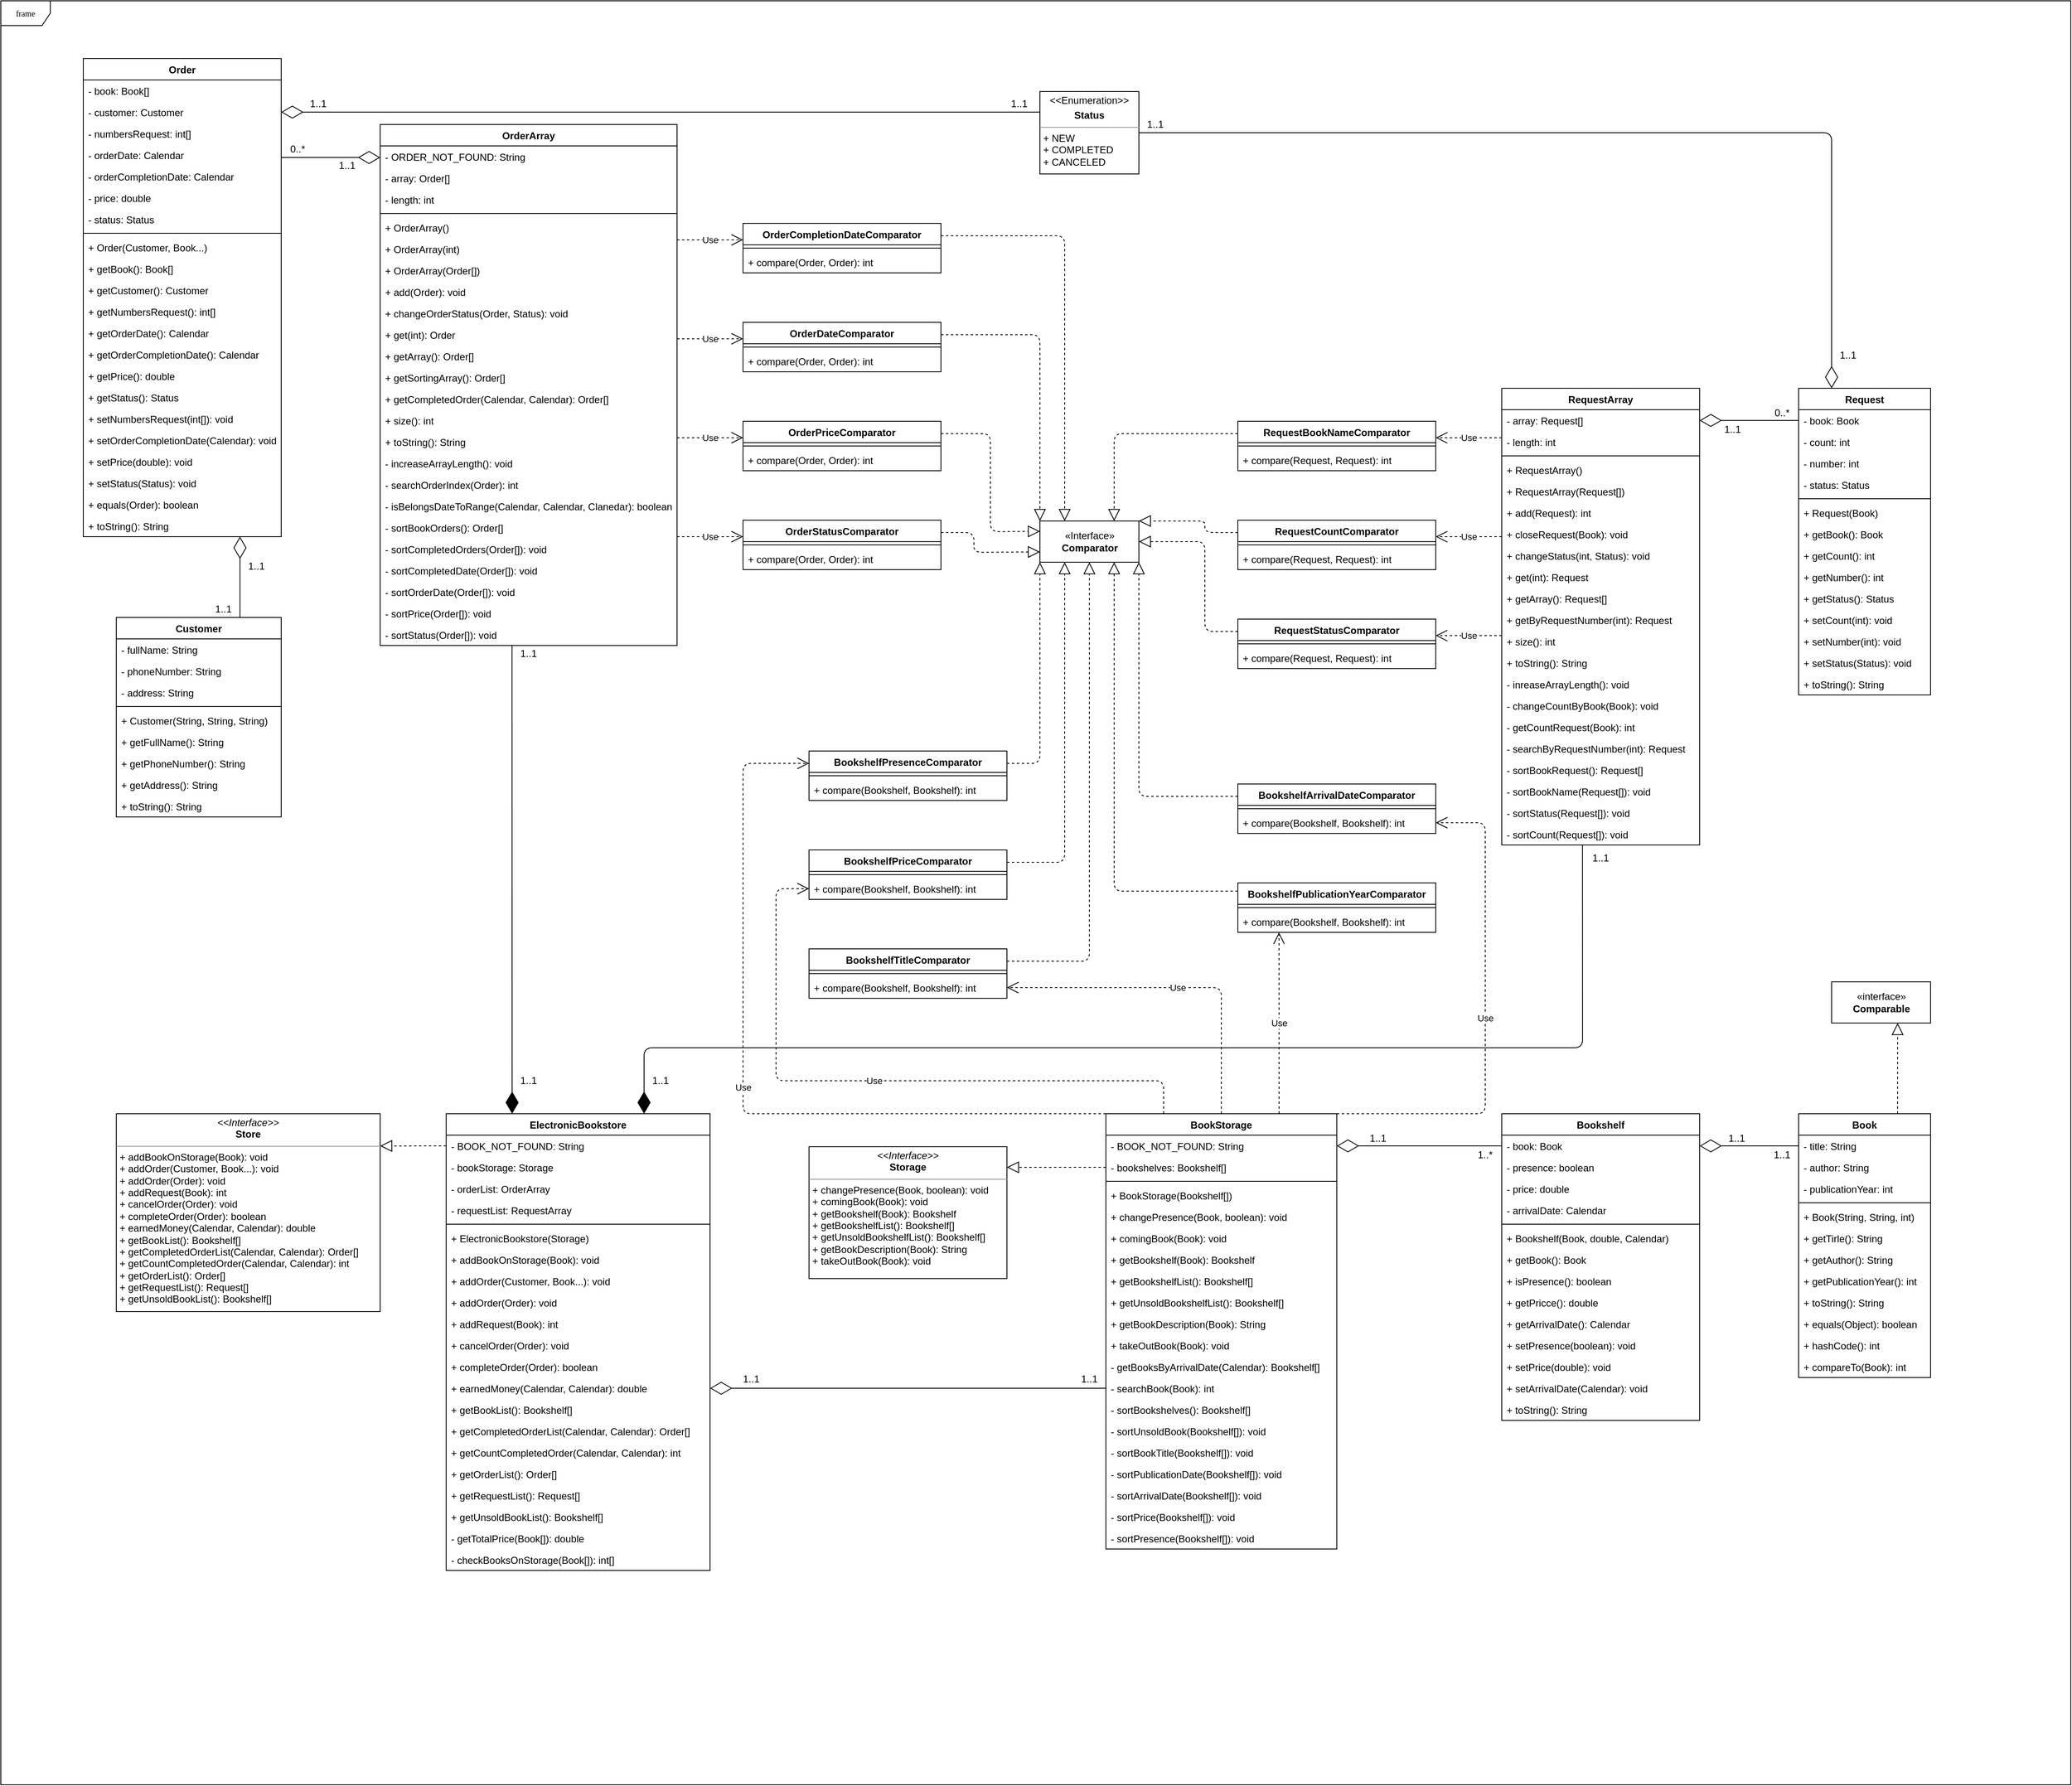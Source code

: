<mxfile version="13.1.14" type="device"><diagram name="Page-1" id="c4acf3e9-155e-7222-9cf6-157b1a14988f"><mxGraphModel dx="1673" dy="896" grid="1" gridSize="10" guides="1" tooltips="1" connect="1" arrows="1" fold="1" page="1" pageScale="1" pageWidth="850" pageHeight="1100" background="#ffffff" math="0" shadow="0"><root><mxCell id="0"/><mxCell id="1" parent="0"/><mxCell id="IPSl2jGFijr27wqeh9J6-137" value="Order" style="swimlane;fontStyle=1;align=center;verticalAlign=top;childLayout=stackLayout;horizontal=1;startSize=26;horizontalStack=0;resizeParent=1;resizeParentMax=0;resizeLast=0;collapsible=1;marginBottom=0;" vertex="1" parent="1"><mxGeometry x="120" y="80" width="240" height="580" as="geometry"/></mxCell><mxCell id="IPSl2jGFijr27wqeh9J6-141" value="- book: Book[]" style="text;strokeColor=none;fillColor=none;align=left;verticalAlign=top;spacingLeft=4;spacingRight=4;overflow=hidden;rotatable=0;points=[[0,0.5],[1,0.5]];portConstraint=eastwest;" vertex="1" parent="IPSl2jGFijr27wqeh9J6-137"><mxGeometry y="26" width="240" height="26" as="geometry"/></mxCell><mxCell id="IPSl2jGFijr27wqeh9J6-142" value="- customer: Customer" style="text;strokeColor=none;fillColor=none;align=left;verticalAlign=top;spacingLeft=4;spacingRight=4;overflow=hidden;rotatable=0;points=[[0,0.5],[1,0.5]];portConstraint=eastwest;" vertex="1" parent="IPSl2jGFijr27wqeh9J6-137"><mxGeometry y="52" width="240" height="26" as="geometry"/></mxCell><mxCell id="IPSl2jGFijr27wqeh9J6-143" value="- numbersRequest: int[]" style="text;strokeColor=none;fillColor=none;align=left;verticalAlign=top;spacingLeft=4;spacingRight=4;overflow=hidden;rotatable=0;points=[[0,0.5],[1,0.5]];portConstraint=eastwest;" vertex="1" parent="IPSl2jGFijr27wqeh9J6-137"><mxGeometry y="78" width="240" height="26" as="geometry"/></mxCell><mxCell id="IPSl2jGFijr27wqeh9J6-144" value="- orderDate: Calendar" style="text;strokeColor=none;fillColor=none;align=left;verticalAlign=top;spacingLeft=4;spacingRight=4;overflow=hidden;rotatable=0;points=[[0,0.5],[1,0.5]];portConstraint=eastwest;" vertex="1" parent="IPSl2jGFijr27wqeh9J6-137"><mxGeometry y="104" width="240" height="26" as="geometry"/></mxCell><mxCell id="IPSl2jGFijr27wqeh9J6-145" value="- orderCompletionDate: Calendar" style="text;strokeColor=none;fillColor=none;align=left;verticalAlign=top;spacingLeft=4;spacingRight=4;overflow=hidden;rotatable=0;points=[[0,0.5],[1,0.5]];portConstraint=eastwest;" vertex="1" parent="IPSl2jGFijr27wqeh9J6-137"><mxGeometry y="130" width="240" height="26" as="geometry"/></mxCell><mxCell id="IPSl2jGFijr27wqeh9J6-146" value="- price: double" style="text;strokeColor=none;fillColor=none;align=left;verticalAlign=top;spacingLeft=4;spacingRight=4;overflow=hidden;rotatable=0;points=[[0,0.5],[1,0.5]];portConstraint=eastwest;" vertex="1" parent="IPSl2jGFijr27wqeh9J6-137"><mxGeometry y="156" width="240" height="26" as="geometry"/></mxCell><mxCell id="IPSl2jGFijr27wqeh9J6-138" value="- status: Status" style="text;strokeColor=none;fillColor=none;align=left;verticalAlign=top;spacingLeft=4;spacingRight=4;overflow=hidden;rotatable=0;points=[[0,0.5],[1,0.5]];portConstraint=eastwest;" vertex="1" parent="IPSl2jGFijr27wqeh9J6-137"><mxGeometry y="182" width="240" height="26" as="geometry"/></mxCell><mxCell id="IPSl2jGFijr27wqeh9J6-139" value="" style="line;strokeWidth=1;fillColor=none;align=left;verticalAlign=middle;spacingTop=-1;spacingLeft=3;spacingRight=3;rotatable=0;labelPosition=right;points=[];portConstraint=eastwest;" vertex="1" parent="IPSl2jGFijr27wqeh9J6-137"><mxGeometry y="208" width="240" height="8" as="geometry"/></mxCell><mxCell id="IPSl2jGFijr27wqeh9J6-147" value="+ Order(Customer, Book...)" style="text;strokeColor=none;fillColor=none;align=left;verticalAlign=top;spacingLeft=4;spacingRight=4;overflow=hidden;rotatable=0;points=[[0,0.5],[1,0.5]];portConstraint=eastwest;" vertex="1" parent="IPSl2jGFijr27wqeh9J6-137"><mxGeometry y="216" width="240" height="26" as="geometry"/></mxCell><mxCell id="IPSl2jGFijr27wqeh9J6-148" value="+ getBook(): Book[]" style="text;strokeColor=none;fillColor=none;align=left;verticalAlign=top;spacingLeft=4;spacingRight=4;overflow=hidden;rotatable=0;points=[[0,0.5],[1,0.5]];portConstraint=eastwest;" vertex="1" parent="IPSl2jGFijr27wqeh9J6-137"><mxGeometry y="242" width="240" height="26" as="geometry"/></mxCell><mxCell id="IPSl2jGFijr27wqeh9J6-149" value="+ getCustomer(): Customer" style="text;strokeColor=none;fillColor=none;align=left;verticalAlign=top;spacingLeft=4;spacingRight=4;overflow=hidden;rotatable=0;points=[[0,0.5],[1,0.5]];portConstraint=eastwest;" vertex="1" parent="IPSl2jGFijr27wqeh9J6-137"><mxGeometry y="268" width="240" height="26" as="geometry"/></mxCell><mxCell id="IPSl2jGFijr27wqeh9J6-150" value="+ getNumbersRequest(): int[]" style="text;strokeColor=none;fillColor=none;align=left;verticalAlign=top;spacingLeft=4;spacingRight=4;overflow=hidden;rotatable=0;points=[[0,0.5],[1,0.5]];portConstraint=eastwest;" vertex="1" parent="IPSl2jGFijr27wqeh9J6-137"><mxGeometry y="294" width="240" height="26" as="geometry"/></mxCell><mxCell id="IPSl2jGFijr27wqeh9J6-151" value="+ getOrderDate(): Calendar" style="text;strokeColor=none;fillColor=none;align=left;verticalAlign=top;spacingLeft=4;spacingRight=4;overflow=hidden;rotatable=0;points=[[0,0.5],[1,0.5]];portConstraint=eastwest;" vertex="1" parent="IPSl2jGFijr27wqeh9J6-137"><mxGeometry y="320" width="240" height="26" as="geometry"/></mxCell><mxCell id="IPSl2jGFijr27wqeh9J6-152" value="+ getOrderCompletionDate(): Calendar" style="text;strokeColor=none;fillColor=none;align=left;verticalAlign=top;spacingLeft=4;spacingRight=4;overflow=hidden;rotatable=0;points=[[0,0.5],[1,0.5]];portConstraint=eastwest;" vertex="1" parent="IPSl2jGFijr27wqeh9J6-137"><mxGeometry y="346" width="240" height="26" as="geometry"/></mxCell><mxCell id="IPSl2jGFijr27wqeh9J6-153" value="+ getPrice(): double" style="text;strokeColor=none;fillColor=none;align=left;verticalAlign=top;spacingLeft=4;spacingRight=4;overflow=hidden;rotatable=0;points=[[0,0.5],[1,0.5]];portConstraint=eastwest;" vertex="1" parent="IPSl2jGFijr27wqeh9J6-137"><mxGeometry y="372" width="240" height="26" as="geometry"/></mxCell><mxCell id="IPSl2jGFijr27wqeh9J6-154" value="+ getStatus(): Status" style="text;strokeColor=none;fillColor=none;align=left;verticalAlign=top;spacingLeft=4;spacingRight=4;overflow=hidden;rotatable=0;points=[[0,0.5],[1,0.5]];portConstraint=eastwest;" vertex="1" parent="IPSl2jGFijr27wqeh9J6-137"><mxGeometry y="398" width="240" height="26" as="geometry"/></mxCell><mxCell id="IPSl2jGFijr27wqeh9J6-155" value="+ setNumbersRequest(int[]): void" style="text;strokeColor=none;fillColor=none;align=left;verticalAlign=top;spacingLeft=4;spacingRight=4;overflow=hidden;rotatable=0;points=[[0,0.5],[1,0.5]];portConstraint=eastwest;" vertex="1" parent="IPSl2jGFijr27wqeh9J6-137"><mxGeometry y="424" width="240" height="26" as="geometry"/></mxCell><mxCell id="IPSl2jGFijr27wqeh9J6-156" value="+ setOrderCompletionDate(Calendar): void" style="text;strokeColor=none;fillColor=none;align=left;verticalAlign=top;spacingLeft=4;spacingRight=4;overflow=hidden;rotatable=0;points=[[0,0.5],[1,0.5]];portConstraint=eastwest;" vertex="1" parent="IPSl2jGFijr27wqeh9J6-137"><mxGeometry y="450" width="240" height="26" as="geometry"/></mxCell><mxCell id="IPSl2jGFijr27wqeh9J6-158" value="+ setPrice(double): void" style="text;strokeColor=none;fillColor=none;align=left;verticalAlign=top;spacingLeft=4;spacingRight=4;overflow=hidden;rotatable=0;points=[[0,0.5],[1,0.5]];portConstraint=eastwest;" vertex="1" parent="IPSl2jGFijr27wqeh9J6-137"><mxGeometry y="476" width="240" height="26" as="geometry"/></mxCell><mxCell id="IPSl2jGFijr27wqeh9J6-159" value="+ setStatus(Status): void" style="text;strokeColor=none;fillColor=none;align=left;verticalAlign=top;spacingLeft=4;spacingRight=4;overflow=hidden;rotatable=0;points=[[0,0.5],[1,0.5]];portConstraint=eastwest;" vertex="1" parent="IPSl2jGFijr27wqeh9J6-137"><mxGeometry y="502" width="240" height="26" as="geometry"/></mxCell><mxCell id="IPSl2jGFijr27wqeh9J6-160" value="+ equals(Order): boolean" style="text;strokeColor=none;fillColor=none;align=left;verticalAlign=top;spacingLeft=4;spacingRight=4;overflow=hidden;rotatable=0;points=[[0,0.5],[1,0.5]];portConstraint=eastwest;" vertex="1" parent="IPSl2jGFijr27wqeh9J6-137"><mxGeometry y="528" width="240" height="26" as="geometry"/></mxCell><mxCell id="IPSl2jGFijr27wqeh9J6-140" value="+ toString(): String" style="text;strokeColor=none;fillColor=none;align=left;verticalAlign=top;spacingLeft=4;spacingRight=4;overflow=hidden;rotatable=0;points=[[0,0.5],[1,0.5]];portConstraint=eastwest;" vertex="1" parent="IPSl2jGFijr27wqeh9J6-137"><mxGeometry y="554" width="240" height="26" as="geometry"/></mxCell><mxCell id="IPSl2jGFijr27wqeh9J6-66" value="Customer" style="swimlane;fontStyle=1;align=center;verticalAlign=top;childLayout=stackLayout;horizontal=1;startSize=26;horizontalStack=0;resizeParent=1;resizeParentMax=0;resizeLast=0;collapsible=1;marginBottom=0;" vertex="1" parent="1"><mxGeometry x="160" y="758" width="200" height="242" as="geometry"/></mxCell><mxCell id="IPSl2jGFijr27wqeh9J6-70" value="- fullName: String" style="text;strokeColor=none;fillColor=none;align=left;verticalAlign=top;spacingLeft=4;spacingRight=4;overflow=hidden;rotatable=0;points=[[0,0.5],[1,0.5]];portConstraint=eastwest;" vertex="1" parent="IPSl2jGFijr27wqeh9J6-66"><mxGeometry y="26" width="200" height="26" as="geometry"/></mxCell><mxCell id="IPSl2jGFijr27wqeh9J6-71" value="- phoneNumber: String" style="text;strokeColor=none;fillColor=none;align=left;verticalAlign=top;spacingLeft=4;spacingRight=4;overflow=hidden;rotatable=0;points=[[0,0.5],[1,0.5]];portConstraint=eastwest;" vertex="1" parent="IPSl2jGFijr27wqeh9J6-66"><mxGeometry y="52" width="200" height="26" as="geometry"/></mxCell><mxCell id="IPSl2jGFijr27wqeh9J6-67" value="- address: String" style="text;strokeColor=none;fillColor=none;align=left;verticalAlign=top;spacingLeft=4;spacingRight=4;overflow=hidden;rotatable=0;points=[[0,0.5],[1,0.5]];portConstraint=eastwest;" vertex="1" parent="IPSl2jGFijr27wqeh9J6-66"><mxGeometry y="78" width="200" height="26" as="geometry"/></mxCell><mxCell id="IPSl2jGFijr27wqeh9J6-68" value="" style="line;strokeWidth=1;fillColor=none;align=left;verticalAlign=middle;spacingTop=-1;spacingLeft=3;spacingRight=3;rotatable=0;labelPosition=right;points=[];portConstraint=eastwest;" vertex="1" parent="IPSl2jGFijr27wqeh9J6-66"><mxGeometry y="104" width="200" height="8" as="geometry"/></mxCell><mxCell id="IPSl2jGFijr27wqeh9J6-72" value="+ Customer(String, String, String)" style="text;strokeColor=none;fillColor=none;align=left;verticalAlign=top;spacingLeft=4;spacingRight=4;overflow=hidden;rotatable=0;points=[[0,0.5],[1,0.5]];portConstraint=eastwest;" vertex="1" parent="IPSl2jGFijr27wqeh9J6-66"><mxGeometry y="112" width="200" height="26" as="geometry"/></mxCell><mxCell id="IPSl2jGFijr27wqeh9J6-73" value="+ getFullName(): String" style="text;strokeColor=none;fillColor=none;align=left;verticalAlign=top;spacingLeft=4;spacingRight=4;overflow=hidden;rotatable=0;points=[[0,0.5],[1,0.5]];portConstraint=eastwest;" vertex="1" parent="IPSl2jGFijr27wqeh9J6-66"><mxGeometry y="138" width="200" height="26" as="geometry"/></mxCell><mxCell id="IPSl2jGFijr27wqeh9J6-74" value="+ getPhoneNumber(): String" style="text;strokeColor=none;fillColor=none;align=left;verticalAlign=top;spacingLeft=4;spacingRight=4;overflow=hidden;rotatable=0;points=[[0,0.5],[1,0.5]];portConstraint=eastwest;" vertex="1" parent="IPSl2jGFijr27wqeh9J6-66"><mxGeometry y="164" width="200" height="26" as="geometry"/></mxCell><mxCell id="IPSl2jGFijr27wqeh9J6-75" value="+ getAddress(): String" style="text;strokeColor=none;fillColor=none;align=left;verticalAlign=top;spacingLeft=4;spacingRight=4;overflow=hidden;rotatable=0;points=[[0,0.5],[1,0.5]];portConstraint=eastwest;" vertex="1" parent="IPSl2jGFijr27wqeh9J6-66"><mxGeometry y="190" width="200" height="26" as="geometry"/></mxCell><mxCell id="IPSl2jGFijr27wqeh9J6-69" value="+ toString(): String" style="text;strokeColor=none;fillColor=none;align=left;verticalAlign=top;spacingLeft=4;spacingRight=4;overflow=hidden;rotatable=0;points=[[0,0.5],[1,0.5]];portConstraint=eastwest;" vertex="1" parent="IPSl2jGFijr27wqeh9J6-66"><mxGeometry y="216" width="200" height="26" as="geometry"/></mxCell><mxCell id="IPSl2jGFijr27wqeh9J6-241" value="OrderCompletionDateComparator" style="swimlane;fontStyle=1;align=center;verticalAlign=top;childLayout=stackLayout;horizontal=1;startSize=26;horizontalStack=0;resizeParent=1;resizeParentMax=0;resizeLast=0;collapsible=1;marginBottom=0;" vertex="1" parent="1"><mxGeometry x="920" y="280" width="240" height="60" as="geometry"/></mxCell><mxCell id="IPSl2jGFijr27wqeh9J6-242" value="" style="line;strokeWidth=1;fillColor=none;align=left;verticalAlign=middle;spacingTop=-1;spacingLeft=3;spacingRight=3;rotatable=0;labelPosition=right;points=[];portConstraint=eastwest;" vertex="1" parent="IPSl2jGFijr27wqeh9J6-241"><mxGeometry y="26" width="240" height="8" as="geometry"/></mxCell><mxCell id="IPSl2jGFijr27wqeh9J6-243" value="+ compare(Order, Order): int" style="text;strokeColor=none;fillColor=none;align=left;verticalAlign=top;spacingLeft=4;spacingRight=4;overflow=hidden;rotatable=0;points=[[0,0.5],[1,0.5]];portConstraint=eastwest;" vertex="1" parent="IPSl2jGFijr27wqeh9J6-241"><mxGeometry y="34" width="240" height="26" as="geometry"/></mxCell><mxCell id="IPSl2jGFijr27wqeh9J6-247" value="OrderDateComparator" style="swimlane;fontStyle=1;align=center;verticalAlign=top;childLayout=stackLayout;horizontal=1;startSize=26;horizontalStack=0;resizeParent=1;resizeParentMax=0;resizeLast=0;collapsible=1;marginBottom=0;" vertex="1" parent="1"><mxGeometry x="920" y="400" width="240" height="60" as="geometry"/></mxCell><mxCell id="IPSl2jGFijr27wqeh9J6-248" value="" style="line;strokeWidth=1;fillColor=none;align=left;verticalAlign=middle;spacingTop=-1;spacingLeft=3;spacingRight=3;rotatable=0;labelPosition=right;points=[];portConstraint=eastwest;" vertex="1" parent="IPSl2jGFijr27wqeh9J6-247"><mxGeometry y="26" width="240" height="8" as="geometry"/></mxCell><mxCell id="IPSl2jGFijr27wqeh9J6-249" value="+ compare(Order, Order): int" style="text;strokeColor=none;fillColor=none;align=left;verticalAlign=top;spacingLeft=4;spacingRight=4;overflow=hidden;rotatable=0;points=[[0,0.5],[1,0.5]];portConstraint=eastwest;" vertex="1" parent="IPSl2jGFijr27wqeh9J6-247"><mxGeometry y="34" width="240" height="26" as="geometry"/></mxCell><mxCell id="IPSl2jGFijr27wqeh9J6-250" value="OrderPriceComparator" style="swimlane;fontStyle=1;align=center;verticalAlign=top;childLayout=stackLayout;horizontal=1;startSize=26;horizontalStack=0;resizeParent=1;resizeParentMax=0;resizeLast=0;collapsible=1;marginBottom=0;" vertex="1" parent="1"><mxGeometry x="920" y="520" width="240" height="60" as="geometry"/></mxCell><mxCell id="IPSl2jGFijr27wqeh9J6-251" value="" style="line;strokeWidth=1;fillColor=none;align=left;verticalAlign=middle;spacingTop=-1;spacingLeft=3;spacingRight=3;rotatable=0;labelPosition=right;points=[];portConstraint=eastwest;" vertex="1" parent="IPSl2jGFijr27wqeh9J6-250"><mxGeometry y="26" width="240" height="8" as="geometry"/></mxCell><mxCell id="IPSl2jGFijr27wqeh9J6-252" value="+ compare(Order, Order): int" style="text;strokeColor=none;fillColor=none;align=left;verticalAlign=top;spacingLeft=4;spacingRight=4;overflow=hidden;rotatable=0;points=[[0,0.5],[1,0.5]];portConstraint=eastwest;" vertex="1" parent="IPSl2jGFijr27wqeh9J6-250"><mxGeometry y="34" width="240" height="26" as="geometry"/></mxCell><mxCell id="IPSl2jGFijr27wqeh9J6-244" value="OrderStatusComparator" style="swimlane;fontStyle=1;align=center;verticalAlign=top;childLayout=stackLayout;horizontal=1;startSize=26;horizontalStack=0;resizeParent=1;resizeParentMax=0;resizeLast=0;collapsible=1;marginBottom=0;" vertex="1" parent="1"><mxGeometry x="920" y="640" width="240" height="60" as="geometry"/></mxCell><mxCell id="IPSl2jGFijr27wqeh9J6-245" value="" style="line;strokeWidth=1;fillColor=none;align=left;verticalAlign=middle;spacingTop=-1;spacingLeft=3;spacingRight=3;rotatable=0;labelPosition=right;points=[];portConstraint=eastwest;" vertex="1" parent="IPSl2jGFijr27wqeh9J6-244"><mxGeometry y="26" width="240" height="8" as="geometry"/></mxCell><mxCell id="IPSl2jGFijr27wqeh9J6-246" value="+ compare(Order, Order): int" style="text;strokeColor=none;fillColor=none;align=left;verticalAlign=top;spacingLeft=4;spacingRight=4;overflow=hidden;rotatable=0;points=[[0,0.5],[1,0.5]];portConstraint=eastwest;" vertex="1" parent="IPSl2jGFijr27wqeh9J6-244"><mxGeometry y="34" width="240" height="26" as="geometry"/></mxCell><mxCell id="IPSl2jGFijr27wqeh9J6-238" value="RequestStatusComparator" style="swimlane;fontStyle=1;align=center;verticalAlign=top;childLayout=stackLayout;horizontal=1;startSize=26;horizontalStack=0;resizeParent=1;resizeParentMax=0;resizeLast=0;collapsible=1;marginBottom=0;" vertex="1" parent="1"><mxGeometry x="1520" y="760" width="240" height="60" as="geometry"/></mxCell><mxCell id="IPSl2jGFijr27wqeh9J6-239" value="" style="line;strokeWidth=1;fillColor=none;align=left;verticalAlign=middle;spacingTop=-1;spacingLeft=3;spacingRight=3;rotatable=0;labelPosition=right;points=[];portConstraint=eastwest;" vertex="1" parent="IPSl2jGFijr27wqeh9J6-238"><mxGeometry y="26" width="240" height="8" as="geometry"/></mxCell><mxCell id="IPSl2jGFijr27wqeh9J6-240" value="+ compare(Request, Request): int" style="text;strokeColor=none;fillColor=none;align=left;verticalAlign=top;spacingLeft=4;spacingRight=4;overflow=hidden;rotatable=0;points=[[0,0.5],[1,0.5]];portConstraint=eastwest;" vertex="1" parent="IPSl2jGFijr27wqeh9J6-238"><mxGeometry y="34" width="240" height="26" as="geometry"/></mxCell><mxCell id="IPSl2jGFijr27wqeh9J6-235" value="RequestCountComparator" style="swimlane;fontStyle=1;align=center;verticalAlign=top;childLayout=stackLayout;horizontal=1;startSize=26;horizontalStack=0;resizeParent=1;resizeParentMax=0;resizeLast=0;collapsible=1;marginBottom=0;" vertex="1" parent="1"><mxGeometry x="1520" y="640" width="240" height="60" as="geometry"/></mxCell><mxCell id="IPSl2jGFijr27wqeh9J6-236" value="" style="line;strokeWidth=1;fillColor=none;align=left;verticalAlign=middle;spacingTop=-1;spacingLeft=3;spacingRight=3;rotatable=0;labelPosition=right;points=[];portConstraint=eastwest;" vertex="1" parent="IPSl2jGFijr27wqeh9J6-235"><mxGeometry y="26" width="240" height="8" as="geometry"/></mxCell><mxCell id="IPSl2jGFijr27wqeh9J6-237" value="+ compare(Request, Request): int" style="text;strokeColor=none;fillColor=none;align=left;verticalAlign=top;spacingLeft=4;spacingRight=4;overflow=hidden;rotatable=0;points=[[0,0.5],[1,0.5]];portConstraint=eastwest;" vertex="1" parent="IPSl2jGFijr27wqeh9J6-235"><mxGeometry y="34" width="240" height="26" as="geometry"/></mxCell><mxCell id="IPSl2jGFijr27wqeh9J6-232" value="RequestBookNameComparator" style="swimlane;fontStyle=1;align=center;verticalAlign=top;childLayout=stackLayout;horizontal=1;startSize=26;horizontalStack=0;resizeParent=1;resizeParentMax=0;resizeLast=0;collapsible=1;marginBottom=0;" vertex="1" parent="1"><mxGeometry x="1520" y="520" width="240" height="60" as="geometry"/></mxCell><mxCell id="IPSl2jGFijr27wqeh9J6-233" value="" style="line;strokeWidth=1;fillColor=none;align=left;verticalAlign=middle;spacingTop=-1;spacingLeft=3;spacingRight=3;rotatable=0;labelPosition=right;points=[];portConstraint=eastwest;" vertex="1" parent="IPSl2jGFijr27wqeh9J6-232"><mxGeometry y="26" width="240" height="8" as="geometry"/></mxCell><mxCell id="IPSl2jGFijr27wqeh9J6-234" value="+ compare(Request, Request): int" style="text;strokeColor=none;fillColor=none;align=left;verticalAlign=top;spacingLeft=4;spacingRight=4;overflow=hidden;rotatable=0;points=[[0,0.5],[1,0.5]];portConstraint=eastwest;" vertex="1" parent="IPSl2jGFijr27wqeh9J6-232"><mxGeometry y="34" width="240" height="26" as="geometry"/></mxCell><mxCell id="IPSl2jGFijr27wqeh9J6-161" value="OrderArray" style="swimlane;fontStyle=1;align=center;verticalAlign=top;childLayout=stackLayout;horizontal=1;startSize=26;horizontalStack=0;resizeParent=1;resizeParentMax=0;resizeLast=0;collapsible=1;marginBottom=0;" vertex="1" parent="1"><mxGeometry x="480" y="160" width="360" height="632" as="geometry"/></mxCell><mxCell id="IPSl2jGFijr27wqeh9J6-165" value="- ORDER_NOT_FOUND: String" style="text;strokeColor=none;fillColor=none;align=left;verticalAlign=top;spacingLeft=4;spacingRight=4;overflow=hidden;rotatable=0;points=[[0,0.5],[1,0.5]];portConstraint=eastwest;" vertex="1" parent="IPSl2jGFijr27wqeh9J6-161"><mxGeometry y="26" width="360" height="26" as="geometry"/></mxCell><mxCell id="IPSl2jGFijr27wqeh9J6-166" value="- array: Order[]" style="text;strokeColor=none;fillColor=none;align=left;verticalAlign=top;spacingLeft=4;spacingRight=4;overflow=hidden;rotatable=0;points=[[0,0.5],[1,0.5]];portConstraint=eastwest;" vertex="1" parent="IPSl2jGFijr27wqeh9J6-161"><mxGeometry y="52" width="360" height="26" as="geometry"/></mxCell><mxCell id="IPSl2jGFijr27wqeh9J6-162" value="- length: int" style="text;strokeColor=none;fillColor=none;align=left;verticalAlign=top;spacingLeft=4;spacingRight=4;overflow=hidden;rotatable=0;points=[[0,0.5],[1,0.5]];portConstraint=eastwest;" vertex="1" parent="IPSl2jGFijr27wqeh9J6-161"><mxGeometry y="78" width="360" height="26" as="geometry"/></mxCell><mxCell id="IPSl2jGFijr27wqeh9J6-163" value="" style="line;strokeWidth=1;fillColor=none;align=left;verticalAlign=middle;spacingTop=-1;spacingLeft=3;spacingRight=3;rotatable=0;labelPosition=right;points=[];portConstraint=eastwest;" vertex="1" parent="IPSl2jGFijr27wqeh9J6-161"><mxGeometry y="104" width="360" height="8" as="geometry"/></mxCell><mxCell id="IPSl2jGFijr27wqeh9J6-167" value="+ OrderArray()" style="text;strokeColor=none;fillColor=none;align=left;verticalAlign=top;spacingLeft=4;spacingRight=4;overflow=hidden;rotatable=0;points=[[0,0.5],[1,0.5]];portConstraint=eastwest;" vertex="1" parent="IPSl2jGFijr27wqeh9J6-161"><mxGeometry y="112" width="360" height="26" as="geometry"/></mxCell><mxCell id="IPSl2jGFijr27wqeh9J6-168" value="+ OrderArray(int)" style="text;strokeColor=none;fillColor=none;align=left;verticalAlign=top;spacingLeft=4;spacingRight=4;overflow=hidden;rotatable=0;points=[[0,0.5],[1,0.5]];portConstraint=eastwest;" vertex="1" parent="IPSl2jGFijr27wqeh9J6-161"><mxGeometry y="138" width="360" height="26" as="geometry"/></mxCell><mxCell id="IPSl2jGFijr27wqeh9J6-169" value="+ OrderArray(Order[])" style="text;strokeColor=none;fillColor=none;align=left;verticalAlign=top;spacingLeft=4;spacingRight=4;overflow=hidden;rotatable=0;points=[[0,0.5],[1,0.5]];portConstraint=eastwest;" vertex="1" parent="IPSl2jGFijr27wqeh9J6-161"><mxGeometry y="164" width="360" height="26" as="geometry"/></mxCell><mxCell id="IPSl2jGFijr27wqeh9J6-170" value="+ add(Order): void" style="text;strokeColor=none;fillColor=none;align=left;verticalAlign=top;spacingLeft=4;spacingRight=4;overflow=hidden;rotatable=0;points=[[0,0.5],[1,0.5]];portConstraint=eastwest;" vertex="1" parent="IPSl2jGFijr27wqeh9J6-161"><mxGeometry y="190" width="360" height="26" as="geometry"/></mxCell><mxCell id="IPSl2jGFijr27wqeh9J6-171" value="+ changeOrderStatus(Order, Status): void" style="text;strokeColor=none;fillColor=none;align=left;verticalAlign=top;spacingLeft=4;spacingRight=4;overflow=hidden;rotatable=0;points=[[0,0.5],[1,0.5]];portConstraint=eastwest;" vertex="1" parent="IPSl2jGFijr27wqeh9J6-161"><mxGeometry y="216" width="360" height="26" as="geometry"/></mxCell><mxCell id="IPSl2jGFijr27wqeh9J6-172" value="+ get(int): Order" style="text;strokeColor=none;fillColor=none;align=left;verticalAlign=top;spacingLeft=4;spacingRight=4;overflow=hidden;rotatable=0;points=[[0,0.5],[1,0.5]];portConstraint=eastwest;" vertex="1" parent="IPSl2jGFijr27wqeh9J6-161"><mxGeometry y="242" width="360" height="26" as="geometry"/></mxCell><mxCell id="IPSl2jGFijr27wqeh9J6-173" value="+ getArray(): Order[]" style="text;strokeColor=none;fillColor=none;align=left;verticalAlign=top;spacingLeft=4;spacingRight=4;overflow=hidden;rotatable=0;points=[[0,0.5],[1,0.5]];portConstraint=eastwest;" vertex="1" parent="IPSl2jGFijr27wqeh9J6-161"><mxGeometry y="268" width="360" height="26" as="geometry"/></mxCell><mxCell id="IPSl2jGFijr27wqeh9J6-174" value="+ getSortingArray(): Order[]" style="text;strokeColor=none;fillColor=none;align=left;verticalAlign=top;spacingLeft=4;spacingRight=4;overflow=hidden;rotatable=0;points=[[0,0.5],[1,0.5]];portConstraint=eastwest;" vertex="1" parent="IPSl2jGFijr27wqeh9J6-161"><mxGeometry y="294" width="360" height="26" as="geometry"/></mxCell><mxCell id="IPSl2jGFijr27wqeh9J6-175" value="+ getCompletedOrder(Calendar, Calendar): Order[]" style="text;strokeColor=none;fillColor=none;align=left;verticalAlign=top;spacingLeft=4;spacingRight=4;overflow=hidden;rotatable=0;points=[[0,0.5],[1,0.5]];portConstraint=eastwest;" vertex="1" parent="IPSl2jGFijr27wqeh9J6-161"><mxGeometry y="320" width="360" height="26" as="geometry"/></mxCell><mxCell id="IPSl2jGFijr27wqeh9J6-176" value="+ size(): int" style="text;strokeColor=none;fillColor=none;align=left;verticalAlign=top;spacingLeft=4;spacingRight=4;overflow=hidden;rotatable=0;points=[[0,0.5],[1,0.5]];portConstraint=eastwest;" vertex="1" parent="IPSl2jGFijr27wqeh9J6-161"><mxGeometry y="346" width="360" height="26" as="geometry"/></mxCell><mxCell id="IPSl2jGFijr27wqeh9J6-177" value="+ toString(): String" style="text;strokeColor=none;fillColor=none;align=left;verticalAlign=top;spacingLeft=4;spacingRight=4;overflow=hidden;rotatable=0;points=[[0,0.5],[1,0.5]];portConstraint=eastwest;" vertex="1" parent="IPSl2jGFijr27wqeh9J6-161"><mxGeometry y="372" width="360" height="26" as="geometry"/></mxCell><mxCell id="IPSl2jGFijr27wqeh9J6-178" value="- increaseArrayLength(): void" style="text;strokeColor=none;fillColor=none;align=left;verticalAlign=top;spacingLeft=4;spacingRight=4;overflow=hidden;rotatable=0;points=[[0,0.5],[1,0.5]];portConstraint=eastwest;" vertex="1" parent="IPSl2jGFijr27wqeh9J6-161"><mxGeometry y="398" width="360" height="26" as="geometry"/></mxCell><mxCell id="IPSl2jGFijr27wqeh9J6-179" value="- searchOrderIndex(Order): int" style="text;strokeColor=none;fillColor=none;align=left;verticalAlign=top;spacingLeft=4;spacingRight=4;overflow=hidden;rotatable=0;points=[[0,0.5],[1,0.5]];portConstraint=eastwest;" vertex="1" parent="IPSl2jGFijr27wqeh9J6-161"><mxGeometry y="424" width="360" height="26" as="geometry"/></mxCell><mxCell id="IPSl2jGFijr27wqeh9J6-180" value="- isBelongsDateToRange(Calendar, Calendar, Clanedar): boolean" style="text;strokeColor=none;fillColor=none;align=left;verticalAlign=top;spacingLeft=4;spacingRight=4;overflow=hidden;rotatable=0;points=[[0,0.5],[1,0.5]];portConstraint=eastwest;" vertex="1" parent="IPSl2jGFijr27wqeh9J6-161"><mxGeometry y="450" width="360" height="26" as="geometry"/></mxCell><mxCell id="IPSl2jGFijr27wqeh9J6-181" value="- sortBookOrders(): Order[]" style="text;strokeColor=none;fillColor=none;align=left;verticalAlign=top;spacingLeft=4;spacingRight=4;overflow=hidden;rotatable=0;points=[[0,0.5],[1,0.5]];portConstraint=eastwest;" vertex="1" parent="IPSl2jGFijr27wqeh9J6-161"><mxGeometry y="476" width="360" height="26" as="geometry"/></mxCell><mxCell id="IPSl2jGFijr27wqeh9J6-182" value="- sortCompletedOrders(Order[]): void" style="text;strokeColor=none;fillColor=none;align=left;verticalAlign=top;spacingLeft=4;spacingRight=4;overflow=hidden;rotatable=0;points=[[0,0.5],[1,0.5]];portConstraint=eastwest;" vertex="1" parent="IPSl2jGFijr27wqeh9J6-161"><mxGeometry y="502" width="360" height="26" as="geometry"/></mxCell><mxCell id="IPSl2jGFijr27wqeh9J6-183" value="- sortCompletedDate(Order[]): void" style="text;strokeColor=none;fillColor=none;align=left;verticalAlign=top;spacingLeft=4;spacingRight=4;overflow=hidden;rotatable=0;points=[[0,0.5],[1,0.5]];portConstraint=eastwest;" vertex="1" parent="IPSl2jGFijr27wqeh9J6-161"><mxGeometry y="528" width="360" height="26" as="geometry"/></mxCell><mxCell id="IPSl2jGFijr27wqeh9J6-184" value="- sortOrderDate(Order[]): void" style="text;strokeColor=none;fillColor=none;align=left;verticalAlign=top;spacingLeft=4;spacingRight=4;overflow=hidden;rotatable=0;points=[[0,0.5],[1,0.5]];portConstraint=eastwest;" vertex="1" parent="IPSl2jGFijr27wqeh9J6-161"><mxGeometry y="554" width="360" height="26" as="geometry"/></mxCell><mxCell id="IPSl2jGFijr27wqeh9J6-185" value="- sortPrice(Order[]): void" style="text;strokeColor=none;fillColor=none;align=left;verticalAlign=top;spacingLeft=4;spacingRight=4;overflow=hidden;rotatable=0;points=[[0,0.5],[1,0.5]];portConstraint=eastwest;" vertex="1" parent="IPSl2jGFijr27wqeh9J6-161"><mxGeometry y="580" width="360" height="26" as="geometry"/></mxCell><mxCell id="IPSl2jGFijr27wqeh9J6-164" value="- sortStatus(Order[]): void" style="text;strokeColor=none;fillColor=none;align=left;verticalAlign=top;spacingLeft=4;spacingRight=4;overflow=hidden;rotatable=0;points=[[0,0.5],[1,0.5]];portConstraint=eastwest;" vertex="1" parent="IPSl2jGFijr27wqeh9J6-161"><mxGeometry y="606" width="360" height="26" as="geometry"/></mxCell><mxCell id="IPSl2jGFijr27wqeh9J6-220" value="BookshelfPresenceComparator" style="swimlane;fontStyle=1;align=center;verticalAlign=top;childLayout=stackLayout;horizontal=1;startSize=26;horizontalStack=0;resizeParent=1;resizeParentMax=0;resizeLast=0;collapsible=1;marginBottom=0;" vertex="1" parent="1"><mxGeometry x="1000" y="920" width="240" height="60" as="geometry"/></mxCell><mxCell id="IPSl2jGFijr27wqeh9J6-221" value="" style="line;strokeWidth=1;fillColor=none;align=left;verticalAlign=middle;spacingTop=-1;spacingLeft=3;spacingRight=3;rotatable=0;labelPosition=right;points=[];portConstraint=eastwest;" vertex="1" parent="IPSl2jGFijr27wqeh9J6-220"><mxGeometry y="26" width="240" height="8" as="geometry"/></mxCell><mxCell id="IPSl2jGFijr27wqeh9J6-222" value="+ compare(Bookshelf, Bookshelf): int" style="text;strokeColor=none;fillColor=none;align=left;verticalAlign=top;spacingLeft=4;spacingRight=4;overflow=hidden;rotatable=0;points=[[0,0.5],[1,0.5]];portConstraint=eastwest;" vertex="1" parent="IPSl2jGFijr27wqeh9J6-220"><mxGeometry y="34" width="240" height="26" as="geometry"/></mxCell><mxCell id="IPSl2jGFijr27wqeh9J6-223" value="BookshelfPriceComparator" style="swimlane;fontStyle=1;align=center;verticalAlign=top;childLayout=stackLayout;horizontal=1;startSize=26;horizontalStack=0;resizeParent=1;resizeParentMax=0;resizeLast=0;collapsible=1;marginBottom=0;" vertex="1" parent="1"><mxGeometry x="1000" y="1040" width="240" height="60" as="geometry"/></mxCell><mxCell id="IPSl2jGFijr27wqeh9J6-224" value="" style="line;strokeWidth=1;fillColor=none;align=left;verticalAlign=middle;spacingTop=-1;spacingLeft=3;spacingRight=3;rotatable=0;labelPosition=right;points=[];portConstraint=eastwest;" vertex="1" parent="IPSl2jGFijr27wqeh9J6-223"><mxGeometry y="26" width="240" height="8" as="geometry"/></mxCell><mxCell id="IPSl2jGFijr27wqeh9J6-225" value="+ compare(Bookshelf, Bookshelf): int" style="text;strokeColor=none;fillColor=none;align=left;verticalAlign=top;spacingLeft=4;spacingRight=4;overflow=hidden;rotatable=0;points=[[0,0.5],[1,0.5]];portConstraint=eastwest;" vertex="1" parent="IPSl2jGFijr27wqeh9J6-223"><mxGeometry y="34" width="240" height="26" as="geometry"/></mxCell><mxCell id="IPSl2jGFijr27wqeh9J6-229" value="BookshelfTitleComparator" style="swimlane;fontStyle=1;align=center;verticalAlign=top;childLayout=stackLayout;horizontal=1;startSize=26;horizontalStack=0;resizeParent=1;resizeParentMax=0;resizeLast=0;collapsible=1;marginBottom=0;" vertex="1" parent="1"><mxGeometry x="1000" y="1160" width="240" height="60" as="geometry"/></mxCell><mxCell id="IPSl2jGFijr27wqeh9J6-230" value="" style="line;strokeWidth=1;fillColor=none;align=left;verticalAlign=middle;spacingTop=-1;spacingLeft=3;spacingRight=3;rotatable=0;labelPosition=right;points=[];portConstraint=eastwest;" vertex="1" parent="IPSl2jGFijr27wqeh9J6-229"><mxGeometry y="26" width="240" height="8" as="geometry"/></mxCell><mxCell id="IPSl2jGFijr27wqeh9J6-231" value="+ compare(Bookshelf, Bookshelf): int" style="text;strokeColor=none;fillColor=none;align=left;verticalAlign=top;spacingLeft=4;spacingRight=4;overflow=hidden;rotatable=0;points=[[0,0.5],[1,0.5]];portConstraint=eastwest;" vertex="1" parent="IPSl2jGFijr27wqeh9J6-229"><mxGeometry y="34" width="240" height="26" as="geometry"/></mxCell><mxCell id="IPSl2jGFijr27wqeh9J6-186" value="BookshelfArrivalDateComparator" style="swimlane;fontStyle=1;align=center;verticalAlign=top;childLayout=stackLayout;horizontal=1;startSize=26;horizontalStack=0;resizeParent=1;resizeParentMax=0;resizeLast=0;collapsible=1;marginBottom=0;" vertex="1" parent="1"><mxGeometry x="1520" y="960" width="240" height="60" as="geometry"/></mxCell><mxCell id="IPSl2jGFijr27wqeh9J6-188" value="" style="line;strokeWidth=1;fillColor=none;align=left;verticalAlign=middle;spacingTop=-1;spacingLeft=3;spacingRight=3;rotatable=0;labelPosition=right;points=[];portConstraint=eastwest;" vertex="1" parent="IPSl2jGFijr27wqeh9J6-186"><mxGeometry y="26" width="240" height="8" as="geometry"/></mxCell><mxCell id="IPSl2jGFijr27wqeh9J6-189" value="+ compare(Bookshelf, Bookshelf): int" style="text;strokeColor=none;fillColor=none;align=left;verticalAlign=top;spacingLeft=4;spacingRight=4;overflow=hidden;rotatable=0;points=[[0,0.5],[1,0.5]];portConstraint=eastwest;" vertex="1" parent="IPSl2jGFijr27wqeh9J6-186"><mxGeometry y="34" width="240" height="26" as="geometry"/></mxCell><mxCell id="IPSl2jGFijr27wqeh9J6-226" value="BookshelfPublicationYearComparator" style="swimlane;fontStyle=1;align=center;verticalAlign=top;childLayout=stackLayout;horizontal=1;startSize=26;horizontalStack=0;resizeParent=1;resizeParentMax=0;resizeLast=0;collapsible=1;marginBottom=0;" vertex="1" parent="1"><mxGeometry x="1520" y="1080" width="240" height="60" as="geometry"/></mxCell><mxCell id="IPSl2jGFijr27wqeh9J6-227" value="" style="line;strokeWidth=1;fillColor=none;align=left;verticalAlign=middle;spacingTop=-1;spacingLeft=3;spacingRight=3;rotatable=0;labelPosition=right;points=[];portConstraint=eastwest;" vertex="1" parent="IPSl2jGFijr27wqeh9J6-226"><mxGeometry y="26" width="240" height="8" as="geometry"/></mxCell><mxCell id="IPSl2jGFijr27wqeh9J6-228" value="+ compare(Bookshelf, Bookshelf): int" style="text;strokeColor=none;fillColor=none;align=left;verticalAlign=top;spacingLeft=4;spacingRight=4;overflow=hidden;rotatable=0;points=[[0,0.5],[1,0.5]];portConstraint=eastwest;" vertex="1" parent="IPSl2jGFijr27wqeh9J6-226"><mxGeometry y="34" width="240" height="26" as="geometry"/></mxCell><mxCell id="17acba5748e5396b-1" value="frame" style="shape=umlFrame;whiteSpace=wrap;html=1;rounded=0;shadow=0;comic=0;labelBackgroundColor=none;strokeWidth=1;fontFamily=Verdana;fontSize=10;align=center;" parent="1" vertex="1"><mxGeometry x="20" y="10" width="2510" height="2164" as="geometry"/></mxCell><mxCell id="IPSl2jGFijr27wqeh9J6-99" value="Request" style="swimlane;fontStyle=1;align=center;verticalAlign=top;childLayout=stackLayout;horizontal=1;startSize=26;horizontalStack=0;resizeParent=1;resizeParentMax=0;resizeLast=0;collapsible=1;marginBottom=0;" vertex="1" parent="1"><mxGeometry x="2200" y="480" width="160" height="372" as="geometry"/></mxCell><mxCell id="IPSl2jGFijr27wqeh9J6-103" value="- book: Book" style="text;strokeColor=none;fillColor=none;align=left;verticalAlign=top;spacingLeft=4;spacingRight=4;overflow=hidden;rotatable=0;points=[[0,0.5],[1,0.5]];portConstraint=eastwest;" vertex="1" parent="IPSl2jGFijr27wqeh9J6-99"><mxGeometry y="26" width="160" height="26" as="geometry"/></mxCell><mxCell id="IPSl2jGFijr27wqeh9J6-104" value="- count: int" style="text;strokeColor=none;fillColor=none;align=left;verticalAlign=top;spacingLeft=4;spacingRight=4;overflow=hidden;rotatable=0;points=[[0,0.5],[1,0.5]];portConstraint=eastwest;" vertex="1" parent="IPSl2jGFijr27wqeh9J6-99"><mxGeometry y="52" width="160" height="26" as="geometry"/></mxCell><mxCell id="IPSl2jGFijr27wqeh9J6-105" value="- number: int" style="text;strokeColor=none;fillColor=none;align=left;verticalAlign=top;spacingLeft=4;spacingRight=4;overflow=hidden;rotatable=0;points=[[0,0.5],[1,0.5]];portConstraint=eastwest;" vertex="1" parent="IPSl2jGFijr27wqeh9J6-99"><mxGeometry y="78" width="160" height="26" as="geometry"/></mxCell><mxCell id="IPSl2jGFijr27wqeh9J6-100" value="- status: Status" style="text;strokeColor=none;fillColor=none;align=left;verticalAlign=top;spacingLeft=4;spacingRight=4;overflow=hidden;rotatable=0;points=[[0,0.5],[1,0.5]];portConstraint=eastwest;" vertex="1" parent="IPSl2jGFijr27wqeh9J6-99"><mxGeometry y="104" width="160" height="26" as="geometry"/></mxCell><mxCell id="IPSl2jGFijr27wqeh9J6-101" value="" style="line;strokeWidth=1;fillColor=none;align=left;verticalAlign=middle;spacingTop=-1;spacingLeft=3;spacingRight=3;rotatable=0;labelPosition=right;points=[];portConstraint=eastwest;" vertex="1" parent="IPSl2jGFijr27wqeh9J6-99"><mxGeometry y="130" width="160" height="8" as="geometry"/></mxCell><mxCell id="IPSl2jGFijr27wqeh9J6-106" value="+ Request(Book)" style="text;strokeColor=none;fillColor=none;align=left;verticalAlign=top;spacingLeft=4;spacingRight=4;overflow=hidden;rotatable=0;points=[[0,0.5],[1,0.5]];portConstraint=eastwest;" vertex="1" parent="IPSl2jGFijr27wqeh9J6-99"><mxGeometry y="138" width="160" height="26" as="geometry"/></mxCell><mxCell id="IPSl2jGFijr27wqeh9J6-107" value="+ getBook(): Book" style="text;strokeColor=none;fillColor=none;align=left;verticalAlign=top;spacingLeft=4;spacingRight=4;overflow=hidden;rotatable=0;points=[[0,0.5],[1,0.5]];portConstraint=eastwest;" vertex="1" parent="IPSl2jGFijr27wqeh9J6-99"><mxGeometry y="164" width="160" height="26" as="geometry"/></mxCell><mxCell id="IPSl2jGFijr27wqeh9J6-108" value="+ getCount(): int" style="text;strokeColor=none;fillColor=none;align=left;verticalAlign=top;spacingLeft=4;spacingRight=4;overflow=hidden;rotatable=0;points=[[0,0.5],[1,0.5]];portConstraint=eastwest;" vertex="1" parent="IPSl2jGFijr27wqeh9J6-99"><mxGeometry y="190" width="160" height="26" as="geometry"/></mxCell><mxCell id="IPSl2jGFijr27wqeh9J6-109" value="+ getNumber(): int" style="text;strokeColor=none;fillColor=none;align=left;verticalAlign=top;spacingLeft=4;spacingRight=4;overflow=hidden;rotatable=0;points=[[0,0.5],[1,0.5]];portConstraint=eastwest;" vertex="1" parent="IPSl2jGFijr27wqeh9J6-99"><mxGeometry y="216" width="160" height="26" as="geometry"/></mxCell><mxCell id="IPSl2jGFijr27wqeh9J6-110" value="+ getStatus(): Status" style="text;strokeColor=none;fillColor=none;align=left;verticalAlign=top;spacingLeft=4;spacingRight=4;overflow=hidden;rotatable=0;points=[[0,0.5],[1,0.5]];portConstraint=eastwest;" vertex="1" parent="IPSl2jGFijr27wqeh9J6-99"><mxGeometry y="242" width="160" height="26" as="geometry"/></mxCell><mxCell id="IPSl2jGFijr27wqeh9J6-111" value="+ setCount(int): void" style="text;strokeColor=none;fillColor=none;align=left;verticalAlign=top;spacingLeft=4;spacingRight=4;overflow=hidden;rotatable=0;points=[[0,0.5],[1,0.5]];portConstraint=eastwest;" vertex="1" parent="IPSl2jGFijr27wqeh9J6-99"><mxGeometry y="268" width="160" height="26" as="geometry"/></mxCell><mxCell id="IPSl2jGFijr27wqeh9J6-112" value="+ setNumber(int): void" style="text;strokeColor=none;fillColor=none;align=left;verticalAlign=top;spacingLeft=4;spacingRight=4;overflow=hidden;rotatable=0;points=[[0,0.5],[1,0.5]];portConstraint=eastwest;" vertex="1" parent="IPSl2jGFijr27wqeh9J6-99"><mxGeometry y="294" width="160" height="26" as="geometry"/></mxCell><mxCell id="IPSl2jGFijr27wqeh9J6-113" value="+ setStatus(Status): void" style="text;strokeColor=none;fillColor=none;align=left;verticalAlign=top;spacingLeft=4;spacingRight=4;overflow=hidden;rotatable=0;points=[[0,0.5],[1,0.5]];portConstraint=eastwest;" vertex="1" parent="IPSl2jGFijr27wqeh9J6-99"><mxGeometry y="320" width="160" height="26" as="geometry"/></mxCell><mxCell id="IPSl2jGFijr27wqeh9J6-102" value="+ toString(): String" style="text;strokeColor=none;fillColor=none;align=left;verticalAlign=top;spacingLeft=4;spacingRight=4;overflow=hidden;rotatable=0;points=[[0,0.5],[1,0.5]];portConstraint=eastwest;" vertex="1" parent="IPSl2jGFijr27wqeh9J6-99"><mxGeometry y="346" width="160" height="26" as="geometry"/></mxCell><mxCell id="IPSl2jGFijr27wqeh9J6-4" value="&lt;p style=&quot;margin: 0px ; margin-top: 4px ; text-align: center&quot;&gt;&lt;i&gt;&amp;lt;&amp;lt;Interface&amp;gt;&amp;gt;&lt;/i&gt;&lt;br&gt;&lt;b&gt;Store&lt;/b&gt;&lt;/p&gt;&lt;hr size=&quot;1&quot;&gt;&lt;p style=&quot;margin: 0px ; margin-left: 4px&quot;&gt;+ addBookOnStorage(Book): void&lt;br&gt;+ addOrder(Customer, Book...): void&lt;/p&gt;&lt;p style=&quot;margin: 0px ; margin-left: 4px&quot;&gt;+ addOrder(Order): void&lt;/p&gt;&lt;p style=&quot;margin: 0px ; margin-left: 4px&quot;&gt;+ addRequest(Book): int&lt;/p&gt;&lt;p style=&quot;margin: 0px ; margin-left: 4px&quot;&gt;+ cancelOrder(Order): void&lt;/p&gt;&lt;p style=&quot;margin: 0px ; margin-left: 4px&quot;&gt;+ completeOrder(Order): boolean&lt;/p&gt;&lt;p style=&quot;margin: 0px ; margin-left: 4px&quot;&gt;+ earnedMoney(Calendar, Calendar): double&lt;/p&gt;&lt;p style=&quot;margin: 0px ; margin-left: 4px&quot;&gt;+ getBookList(): Bookshelf[]&lt;/p&gt;&lt;p style=&quot;margin: 0px ; margin-left: 4px&quot;&gt;+ getCompletedOrderList(Calendar, Calendar): Order[]&lt;/p&gt;&lt;p style=&quot;margin: 0px ; margin-left: 4px&quot;&gt;+ getCountCompletedOrder(Calendar, Calendar): int&lt;/p&gt;&lt;p style=&quot;margin: 0px ; margin-left: 4px&quot;&gt;+ getOrderList(): Order[]&lt;/p&gt;&lt;p style=&quot;margin: 0px ; margin-left: 4px&quot;&gt;+ getRequestList(): Request[]&lt;/p&gt;&lt;p style=&quot;margin: 0px ; margin-left: 4px&quot;&gt;+ getUnsoldBookList(): Bookshelf[]&lt;/p&gt;&lt;p style=&quot;margin: 0px ; margin-left: 4px&quot;&gt;&lt;br&gt;&lt;/p&gt;" style="verticalAlign=top;align=left;overflow=fill;fontSize=12;fontFamily=Helvetica;html=1;" vertex="1" parent="1"><mxGeometry x="160" y="1360" width="320" height="240" as="geometry"/></mxCell><mxCell id="IPSl2jGFijr27wqeh9J6-5" value="&lt;p style=&quot;margin: 0px ; margin-top: 4px ; text-align: center&quot;&gt;&lt;i&gt;&amp;lt;&amp;lt;Interface&amp;gt;&amp;gt;&lt;/i&gt;&lt;br&gt;&lt;b&gt;Storage&lt;/b&gt;&lt;/p&gt;&lt;hr size=&quot;1&quot;&gt;&lt;p style=&quot;margin: 0px ; margin-left: 4px&quot;&gt;+ changePresence(Book, boolean): void&lt;br&gt;&lt;/p&gt;&lt;p style=&quot;margin: 0px ; margin-left: 4px&quot;&gt;+ comingBook(Book): void&lt;/p&gt;&lt;p style=&quot;margin: 0px ; margin-left: 4px&quot;&gt;+ getBookshelf(Book): Bookshelf&lt;/p&gt;&lt;p style=&quot;margin: 0px ; margin-left: 4px&quot;&gt;+ getBookshelfList(): Bookshelf[]&lt;/p&gt;&lt;p style=&quot;margin: 0px ; margin-left: 4px&quot;&gt;+ getUnsoldBookshelfList(): Bookshelf[]&lt;/p&gt;&lt;p style=&quot;margin: 0px ; margin-left: 4px&quot;&gt;+ getBookDescription(Book): String&lt;/p&gt;&lt;p style=&quot;margin: 0px ; margin-left: 4px&quot;&gt;+ takeOutBook(Book): void&lt;/p&gt;" style="verticalAlign=top;align=left;overflow=fill;fontSize=12;fontFamily=Helvetica;html=1;" vertex="1" parent="1"><mxGeometry x="1000" y="1400" width="240" height="160" as="geometry"/></mxCell><mxCell id="IPSl2jGFijr27wqeh9J6-8" value="«Interface»&lt;br&gt;&lt;b&gt;Comparator&lt;/b&gt;" style="html=1;" vertex="1" parent="1"><mxGeometry x="1280" y="641" width="120" height="50" as="geometry"/></mxCell><mxCell id="IPSl2jGFijr27wqeh9J6-65" value="«interface»&lt;br&gt;&lt;b&gt;Comparable&lt;/b&gt;" style="html=1;" vertex="1" parent="1"><mxGeometry x="2240" y="1200" width="120" height="50" as="geometry"/></mxCell><mxCell id="IPSl2jGFijr27wqeh9J6-76" value="&lt;p style=&quot;margin: 0px ; margin-top: 4px ; text-align: center&quot;&gt;&amp;lt;&amp;lt;Enumeration&amp;gt;&amp;gt;&lt;/p&gt;&lt;p style=&quot;margin: 0px ; margin-top: 4px ; text-align: center&quot;&gt;&lt;b&gt;Status&lt;/b&gt;&lt;/p&gt;&lt;hr size=&quot;1&quot;&gt;&lt;p style=&quot;margin: 0px ; margin-left: 4px&quot;&gt;+ NEW&lt;/p&gt;&lt;p style=&quot;margin: 0px ; margin-left: 4px&quot;&gt;+ COMPLETED&lt;/p&gt;&lt;p style=&quot;margin: 0px ; margin-left: 4px&quot;&gt;+ CANCELED&lt;/p&gt;&lt;p style=&quot;margin: 0px ; margin-left: 4px&quot;&gt;&lt;br&gt;&lt;/p&gt;" style="verticalAlign=top;align=left;overflow=fill;fontSize=12;fontFamily=Helvetica;html=1;" vertex="1" parent="1"><mxGeometry x="1280" y="120" width="120" height="100" as="geometry"/></mxCell><mxCell id="IPSl2jGFijr27wqeh9J6-115" value="RequestArray" style="swimlane;fontStyle=1;align=center;verticalAlign=top;childLayout=stackLayout;horizontal=1;startSize=26;horizontalStack=0;resizeParent=1;resizeParentMax=0;resizeLast=0;collapsible=1;marginBottom=0;" vertex="1" parent="1"><mxGeometry x="1840" y="480" width="240" height="554" as="geometry"/></mxCell><mxCell id="IPSl2jGFijr27wqeh9J6-119" value="- array: Request[]" style="text;strokeColor=none;fillColor=none;align=left;verticalAlign=top;spacingLeft=4;spacingRight=4;overflow=hidden;rotatable=0;points=[[0,0.5],[1,0.5]];portConstraint=eastwest;" vertex="1" parent="IPSl2jGFijr27wqeh9J6-115"><mxGeometry y="26" width="240" height="26" as="geometry"/></mxCell><mxCell id="IPSl2jGFijr27wqeh9J6-116" value="- length: int" style="text;strokeColor=none;fillColor=none;align=left;verticalAlign=top;spacingLeft=4;spacingRight=4;overflow=hidden;rotatable=0;points=[[0,0.5],[1,0.5]];portConstraint=eastwest;" vertex="1" parent="IPSl2jGFijr27wqeh9J6-115"><mxGeometry y="52" width="240" height="26" as="geometry"/></mxCell><mxCell id="IPSl2jGFijr27wqeh9J6-117" value="" style="line;strokeWidth=1;fillColor=none;align=left;verticalAlign=middle;spacingTop=-1;spacingLeft=3;spacingRight=3;rotatable=0;labelPosition=right;points=[];portConstraint=eastwest;" vertex="1" parent="IPSl2jGFijr27wqeh9J6-115"><mxGeometry y="78" width="240" height="8" as="geometry"/></mxCell><mxCell id="IPSl2jGFijr27wqeh9J6-120" value="+ RequestArray()" style="text;strokeColor=none;fillColor=none;align=left;verticalAlign=top;spacingLeft=4;spacingRight=4;overflow=hidden;rotatable=0;points=[[0,0.5],[1,0.5]];portConstraint=eastwest;" vertex="1" parent="IPSl2jGFijr27wqeh9J6-115"><mxGeometry y="86" width="240" height="26" as="geometry"/></mxCell><mxCell id="IPSl2jGFijr27wqeh9J6-121" value="+ RequestArray(Request[])" style="text;strokeColor=none;fillColor=none;align=left;verticalAlign=top;spacingLeft=4;spacingRight=4;overflow=hidden;rotatable=0;points=[[0,0.5],[1,0.5]];portConstraint=eastwest;" vertex="1" parent="IPSl2jGFijr27wqeh9J6-115"><mxGeometry y="112" width="240" height="26" as="geometry"/></mxCell><mxCell id="IPSl2jGFijr27wqeh9J6-122" value="+ add(Request): int" style="text;strokeColor=none;fillColor=none;align=left;verticalAlign=top;spacingLeft=4;spacingRight=4;overflow=hidden;rotatable=0;points=[[0,0.5],[1,0.5]];portConstraint=eastwest;" vertex="1" parent="IPSl2jGFijr27wqeh9J6-115"><mxGeometry y="138" width="240" height="26" as="geometry"/></mxCell><mxCell id="IPSl2jGFijr27wqeh9J6-123" value="+ closeRequest(Book): void" style="text;strokeColor=none;fillColor=none;align=left;verticalAlign=top;spacingLeft=4;spacingRight=4;overflow=hidden;rotatable=0;points=[[0,0.5],[1,0.5]];portConstraint=eastwest;" vertex="1" parent="IPSl2jGFijr27wqeh9J6-115"><mxGeometry y="164" width="240" height="26" as="geometry"/></mxCell><mxCell id="IPSl2jGFijr27wqeh9J6-124" value="+ changeStatus(int, Status): void" style="text;strokeColor=none;fillColor=none;align=left;verticalAlign=top;spacingLeft=4;spacingRight=4;overflow=hidden;rotatable=0;points=[[0,0.5],[1,0.5]];portConstraint=eastwest;" vertex="1" parent="IPSl2jGFijr27wqeh9J6-115"><mxGeometry y="190" width="240" height="26" as="geometry"/></mxCell><mxCell id="IPSl2jGFijr27wqeh9J6-125" value="+ get(int): Request" style="text;strokeColor=none;fillColor=none;align=left;verticalAlign=top;spacingLeft=4;spacingRight=4;overflow=hidden;rotatable=0;points=[[0,0.5],[1,0.5]];portConstraint=eastwest;" vertex="1" parent="IPSl2jGFijr27wqeh9J6-115"><mxGeometry y="216" width="240" height="26" as="geometry"/></mxCell><mxCell id="IPSl2jGFijr27wqeh9J6-126" value="+ getArray(): Request[]" style="text;strokeColor=none;fillColor=none;align=left;verticalAlign=top;spacingLeft=4;spacingRight=4;overflow=hidden;rotatable=0;points=[[0,0.5],[1,0.5]];portConstraint=eastwest;" vertex="1" parent="IPSl2jGFijr27wqeh9J6-115"><mxGeometry y="242" width="240" height="26" as="geometry"/></mxCell><mxCell id="IPSl2jGFijr27wqeh9J6-127" value="+ getByRequestNumber(int): Request" style="text;strokeColor=none;fillColor=none;align=left;verticalAlign=top;spacingLeft=4;spacingRight=4;overflow=hidden;rotatable=0;points=[[0,0.5],[1,0.5]];portConstraint=eastwest;" vertex="1" parent="IPSl2jGFijr27wqeh9J6-115"><mxGeometry y="268" width="240" height="26" as="geometry"/></mxCell><mxCell id="IPSl2jGFijr27wqeh9J6-128" value="+ size(): int" style="text;strokeColor=none;fillColor=none;align=left;verticalAlign=top;spacingLeft=4;spacingRight=4;overflow=hidden;rotatable=0;points=[[0,0.5],[1,0.5]];portConstraint=eastwest;" vertex="1" parent="IPSl2jGFijr27wqeh9J6-115"><mxGeometry y="294" width="240" height="26" as="geometry"/></mxCell><mxCell id="IPSl2jGFijr27wqeh9J6-129" value="+ toString(): String" style="text;strokeColor=none;fillColor=none;align=left;verticalAlign=top;spacingLeft=4;spacingRight=4;overflow=hidden;rotatable=0;points=[[0,0.5],[1,0.5]];portConstraint=eastwest;" vertex="1" parent="IPSl2jGFijr27wqeh9J6-115"><mxGeometry y="320" width="240" height="26" as="geometry"/></mxCell><mxCell id="IPSl2jGFijr27wqeh9J6-130" value="- inreaseArrayLength(): void" style="text;strokeColor=none;fillColor=none;align=left;verticalAlign=top;spacingLeft=4;spacingRight=4;overflow=hidden;rotatable=0;points=[[0,0.5],[1,0.5]];portConstraint=eastwest;" vertex="1" parent="IPSl2jGFijr27wqeh9J6-115"><mxGeometry y="346" width="240" height="26" as="geometry"/></mxCell><mxCell id="IPSl2jGFijr27wqeh9J6-131" value="- changeCountByBook(Book): void" style="text;strokeColor=none;fillColor=none;align=left;verticalAlign=top;spacingLeft=4;spacingRight=4;overflow=hidden;rotatable=0;points=[[0,0.5],[1,0.5]];portConstraint=eastwest;" vertex="1" parent="IPSl2jGFijr27wqeh9J6-115"><mxGeometry y="372" width="240" height="26" as="geometry"/></mxCell><mxCell id="IPSl2jGFijr27wqeh9J6-132" value="- getCountRequest(Book): int" style="text;strokeColor=none;fillColor=none;align=left;verticalAlign=top;spacingLeft=4;spacingRight=4;overflow=hidden;rotatable=0;points=[[0,0.5],[1,0.5]];portConstraint=eastwest;" vertex="1" parent="IPSl2jGFijr27wqeh9J6-115"><mxGeometry y="398" width="240" height="26" as="geometry"/></mxCell><mxCell id="IPSl2jGFijr27wqeh9J6-133" value="- searchByRequestNumber(int): Request" style="text;strokeColor=none;fillColor=none;align=left;verticalAlign=top;spacingLeft=4;spacingRight=4;overflow=hidden;rotatable=0;points=[[0,0.5],[1,0.5]];portConstraint=eastwest;" vertex="1" parent="IPSl2jGFijr27wqeh9J6-115"><mxGeometry y="424" width="240" height="26" as="geometry"/></mxCell><mxCell id="IPSl2jGFijr27wqeh9J6-134" value="- sortBookRequest(): Request[]" style="text;strokeColor=none;fillColor=none;align=left;verticalAlign=top;spacingLeft=4;spacingRight=4;overflow=hidden;rotatable=0;points=[[0,0.5],[1,0.5]];portConstraint=eastwest;" vertex="1" parent="IPSl2jGFijr27wqeh9J6-115"><mxGeometry y="450" width="240" height="26" as="geometry"/></mxCell><mxCell id="IPSl2jGFijr27wqeh9J6-135" value="- sortBookName(Request[]): void" style="text;strokeColor=none;fillColor=none;align=left;verticalAlign=top;spacingLeft=4;spacingRight=4;overflow=hidden;rotatable=0;points=[[0,0.5],[1,0.5]];portConstraint=eastwest;" vertex="1" parent="IPSl2jGFijr27wqeh9J6-115"><mxGeometry y="476" width="240" height="26" as="geometry"/></mxCell><mxCell id="IPSl2jGFijr27wqeh9J6-136" value="- sortStatus(Request[]): void" style="text;strokeColor=none;fillColor=none;align=left;verticalAlign=top;spacingLeft=4;spacingRight=4;overflow=hidden;rotatable=0;points=[[0,0.5],[1,0.5]];portConstraint=eastwest;" vertex="1" parent="IPSl2jGFijr27wqeh9J6-115"><mxGeometry y="502" width="240" height="26" as="geometry"/></mxCell><mxCell id="IPSl2jGFijr27wqeh9J6-118" value="- sortCount(Request[]): void" style="text;strokeColor=none;fillColor=none;align=left;verticalAlign=top;spacingLeft=4;spacingRight=4;overflow=hidden;rotatable=0;points=[[0,0.5],[1,0.5]];portConstraint=eastwest;" vertex="1" parent="IPSl2jGFijr27wqeh9J6-115"><mxGeometry y="528" width="240" height="26" as="geometry"/></mxCell><mxCell id="IPSl2jGFijr27wqeh9J6-77" value="ElectronicBookstore" style="swimlane;fontStyle=1;align=center;verticalAlign=top;childLayout=stackLayout;horizontal=1;startSize=26;horizontalStack=0;resizeParent=1;resizeParentMax=0;resizeLast=0;collapsible=1;marginBottom=0;" vertex="1" parent="1"><mxGeometry x="560" y="1360" width="320" height="554" as="geometry"><mxRectangle x="920" y="360" width="150" height="26" as="alternateBounds"/></mxGeometry></mxCell><mxCell id="IPSl2jGFijr27wqeh9J6-81" value="- BOOK_NOT_FOUND: String" style="text;strokeColor=none;fillColor=none;align=left;verticalAlign=top;spacingLeft=4;spacingRight=4;overflow=hidden;rotatable=0;points=[[0,0.5],[1,0.5]];portConstraint=eastwest;" vertex="1" parent="IPSl2jGFijr27wqeh9J6-77"><mxGeometry y="26" width="320" height="26" as="geometry"/></mxCell><mxCell id="IPSl2jGFijr27wqeh9J6-82" value="- bookStorage: Storage" style="text;strokeColor=none;fillColor=none;align=left;verticalAlign=top;spacingLeft=4;spacingRight=4;overflow=hidden;rotatable=0;points=[[0,0.5],[1,0.5]];portConstraint=eastwest;" vertex="1" parent="IPSl2jGFijr27wqeh9J6-77"><mxGeometry y="52" width="320" height="26" as="geometry"/></mxCell><mxCell id="IPSl2jGFijr27wqeh9J6-83" value="- orderList: OrderArray" style="text;strokeColor=none;fillColor=none;align=left;verticalAlign=top;spacingLeft=4;spacingRight=4;overflow=hidden;rotatable=0;points=[[0,0.5],[1,0.5]];portConstraint=eastwest;" vertex="1" parent="IPSl2jGFijr27wqeh9J6-77"><mxGeometry y="78" width="320" height="26" as="geometry"/></mxCell><mxCell id="IPSl2jGFijr27wqeh9J6-78" value="- requestList: RequestArray" style="text;strokeColor=none;fillColor=none;align=left;verticalAlign=top;spacingLeft=4;spacingRight=4;overflow=hidden;rotatable=0;points=[[0,0.5],[1,0.5]];portConstraint=eastwest;" vertex="1" parent="IPSl2jGFijr27wqeh9J6-77"><mxGeometry y="104" width="320" height="26" as="geometry"/></mxCell><mxCell id="IPSl2jGFijr27wqeh9J6-79" value="" style="line;strokeWidth=1;fillColor=none;align=left;verticalAlign=middle;spacingTop=-1;spacingLeft=3;spacingRight=3;rotatable=0;labelPosition=right;points=[];portConstraint=eastwest;" vertex="1" parent="IPSl2jGFijr27wqeh9J6-77"><mxGeometry y="130" width="320" height="8" as="geometry"/></mxCell><mxCell id="IPSl2jGFijr27wqeh9J6-84" value="+ ElectronicBookstore(Storage)" style="text;strokeColor=none;fillColor=none;align=left;verticalAlign=top;spacingLeft=4;spacingRight=4;overflow=hidden;rotatable=0;points=[[0,0.5],[1,0.5]];portConstraint=eastwest;" vertex="1" parent="IPSl2jGFijr27wqeh9J6-77"><mxGeometry y="138" width="320" height="26" as="geometry"/></mxCell><mxCell id="IPSl2jGFijr27wqeh9J6-85" value="+ addBookOnStorage(Book): void" style="text;strokeColor=none;fillColor=none;align=left;verticalAlign=top;spacingLeft=4;spacingRight=4;overflow=hidden;rotatable=0;points=[[0,0.5],[1,0.5]];portConstraint=eastwest;" vertex="1" parent="IPSl2jGFijr27wqeh9J6-77"><mxGeometry y="164" width="320" height="26" as="geometry"/></mxCell><mxCell id="IPSl2jGFijr27wqeh9J6-86" value="+ addOrder(Customer, Book...): void" style="text;strokeColor=none;fillColor=none;align=left;verticalAlign=top;spacingLeft=4;spacingRight=4;overflow=hidden;rotatable=0;points=[[0,0.5],[1,0.5]];portConstraint=eastwest;" vertex="1" parent="IPSl2jGFijr27wqeh9J6-77"><mxGeometry y="190" width="320" height="26" as="geometry"/></mxCell><mxCell id="IPSl2jGFijr27wqeh9J6-87" value="+ addOrder(Order): void" style="text;strokeColor=none;fillColor=none;align=left;verticalAlign=top;spacingLeft=4;spacingRight=4;overflow=hidden;rotatable=0;points=[[0,0.5],[1,0.5]];portConstraint=eastwest;" vertex="1" parent="IPSl2jGFijr27wqeh9J6-77"><mxGeometry y="216" width="320" height="26" as="geometry"/></mxCell><mxCell id="IPSl2jGFijr27wqeh9J6-88" value="+ addRequest(Book): int" style="text;strokeColor=none;fillColor=none;align=left;verticalAlign=top;spacingLeft=4;spacingRight=4;overflow=hidden;rotatable=0;points=[[0,0.5],[1,0.5]];portConstraint=eastwest;" vertex="1" parent="IPSl2jGFijr27wqeh9J6-77"><mxGeometry y="242" width="320" height="26" as="geometry"/></mxCell><mxCell id="IPSl2jGFijr27wqeh9J6-89" value="+ cancelOrder(Order): void" style="text;strokeColor=none;fillColor=none;align=left;verticalAlign=top;spacingLeft=4;spacingRight=4;overflow=hidden;rotatable=0;points=[[0,0.5],[1,0.5]];portConstraint=eastwest;" vertex="1" parent="IPSl2jGFijr27wqeh9J6-77"><mxGeometry y="268" width="320" height="26" as="geometry"/></mxCell><mxCell id="IPSl2jGFijr27wqeh9J6-90" value="+ completeOrder(Order): boolean" style="text;strokeColor=none;fillColor=none;align=left;verticalAlign=top;spacingLeft=4;spacingRight=4;overflow=hidden;rotatable=0;points=[[0,0.5],[1,0.5]];portConstraint=eastwest;" vertex="1" parent="IPSl2jGFijr27wqeh9J6-77"><mxGeometry y="294" width="320" height="26" as="geometry"/></mxCell><mxCell id="IPSl2jGFijr27wqeh9J6-91" value="+ earnedMoney(Calendar, Calendar): double" style="text;strokeColor=none;fillColor=none;align=left;verticalAlign=top;spacingLeft=4;spacingRight=4;overflow=hidden;rotatable=0;points=[[0,0.5],[1,0.5]];portConstraint=eastwest;" vertex="1" parent="IPSl2jGFijr27wqeh9J6-77"><mxGeometry y="320" width="320" height="26" as="geometry"/></mxCell><mxCell id="IPSl2jGFijr27wqeh9J6-92" value="+ getBookList(): Bookshelf[]" style="text;strokeColor=none;fillColor=none;align=left;verticalAlign=top;spacingLeft=4;spacingRight=4;overflow=hidden;rotatable=0;points=[[0,0.5],[1,0.5]];portConstraint=eastwest;" vertex="1" parent="IPSl2jGFijr27wqeh9J6-77"><mxGeometry y="346" width="320" height="26" as="geometry"/></mxCell><mxCell id="IPSl2jGFijr27wqeh9J6-93" value="+ getCompletedOrderList(Calendar, Calendar): Order[]" style="text;strokeColor=none;fillColor=none;align=left;verticalAlign=top;spacingLeft=4;spacingRight=4;overflow=hidden;rotatable=0;points=[[0,0.5],[1,0.5]];portConstraint=eastwest;" vertex="1" parent="IPSl2jGFijr27wqeh9J6-77"><mxGeometry y="372" width="320" height="26" as="geometry"/></mxCell><mxCell id="IPSl2jGFijr27wqeh9J6-94" value="+ getCountCompletedOrder(Calendar, Calendar): int" style="text;strokeColor=none;fillColor=none;align=left;verticalAlign=top;spacingLeft=4;spacingRight=4;overflow=hidden;rotatable=0;points=[[0,0.5],[1,0.5]];portConstraint=eastwest;" vertex="1" parent="IPSl2jGFijr27wqeh9J6-77"><mxGeometry y="398" width="320" height="26" as="geometry"/></mxCell><mxCell id="IPSl2jGFijr27wqeh9J6-95" value="+ getOrderList(): Order[]" style="text;strokeColor=none;fillColor=none;align=left;verticalAlign=top;spacingLeft=4;spacingRight=4;overflow=hidden;rotatable=0;points=[[0,0.5],[1,0.5]];portConstraint=eastwest;" vertex="1" parent="IPSl2jGFijr27wqeh9J6-77"><mxGeometry y="424" width="320" height="26" as="geometry"/></mxCell><mxCell id="IPSl2jGFijr27wqeh9J6-96" value="+ getRequestList(): Request[]" style="text;strokeColor=none;fillColor=none;align=left;verticalAlign=top;spacingLeft=4;spacingRight=4;overflow=hidden;rotatable=0;points=[[0,0.5],[1,0.5]];portConstraint=eastwest;" vertex="1" parent="IPSl2jGFijr27wqeh9J6-77"><mxGeometry y="450" width="320" height="26" as="geometry"/></mxCell><mxCell id="IPSl2jGFijr27wqeh9J6-97" value="+ getUnsoldBookList(): Bookshelf[]" style="text;strokeColor=none;fillColor=none;align=left;verticalAlign=top;spacingLeft=4;spacingRight=4;overflow=hidden;rotatable=0;points=[[0,0.5],[1,0.5]];portConstraint=eastwest;" vertex="1" parent="IPSl2jGFijr27wqeh9J6-77"><mxGeometry y="476" width="320" height="26" as="geometry"/></mxCell><mxCell id="IPSl2jGFijr27wqeh9J6-98" value="- getTotalPrice(Book[]): double" style="text;strokeColor=none;fillColor=none;align=left;verticalAlign=top;spacingLeft=4;spacingRight=4;overflow=hidden;rotatable=0;points=[[0,0.5],[1,0.5]];portConstraint=eastwest;" vertex="1" parent="IPSl2jGFijr27wqeh9J6-77"><mxGeometry y="502" width="320" height="26" as="geometry"/></mxCell><mxCell id="IPSl2jGFijr27wqeh9J6-80" value="- checkBooksOnStorage(Book[]): int[]" style="text;strokeColor=none;fillColor=none;align=left;verticalAlign=top;spacingLeft=4;spacingRight=4;overflow=hidden;rotatable=0;points=[[0,0.5],[1,0.5]];portConstraint=eastwest;" vertex="1" parent="IPSl2jGFijr27wqeh9J6-77"><mxGeometry y="528" width="320" height="26" as="geometry"/></mxCell><mxCell id="IPSl2jGFijr27wqeh9J6-22" value="Bookshelf" style="swimlane;fontStyle=1;align=center;verticalAlign=top;childLayout=stackLayout;horizontal=1;startSize=26;horizontalStack=0;resizeParent=1;resizeParentMax=0;resizeLast=0;collapsible=1;marginBottom=0;" vertex="1" parent="1"><mxGeometry x="1840" y="1360" width="240" height="372" as="geometry"><mxRectangle x="280" y="400" width="90" height="26" as="alternateBounds"/></mxGeometry></mxCell><mxCell id="IPSl2jGFijr27wqeh9J6-30" value="- book: Book" style="text;strokeColor=none;fillColor=none;align=left;verticalAlign=top;spacingLeft=4;spacingRight=4;overflow=hidden;rotatable=0;points=[[0,0.5],[1,0.5]];portConstraint=eastwest;" vertex="1" parent="IPSl2jGFijr27wqeh9J6-22"><mxGeometry y="26" width="240" height="26" as="geometry"/></mxCell><mxCell id="IPSl2jGFijr27wqeh9J6-29" value="- presence: boolean" style="text;strokeColor=none;fillColor=none;align=left;verticalAlign=top;spacingLeft=4;spacingRight=4;overflow=hidden;rotatable=0;points=[[0,0.5],[1,0.5]];portConstraint=eastwest;" vertex="1" parent="IPSl2jGFijr27wqeh9J6-22"><mxGeometry y="52" width="240" height="26" as="geometry"/></mxCell><mxCell id="IPSl2jGFijr27wqeh9J6-28" value="- price: double" style="text;strokeColor=none;fillColor=none;align=left;verticalAlign=top;spacingLeft=4;spacingRight=4;overflow=hidden;rotatable=0;points=[[0,0.5],[1,0.5]];portConstraint=eastwest;" vertex="1" parent="IPSl2jGFijr27wqeh9J6-22"><mxGeometry y="78" width="240" height="26" as="geometry"/></mxCell><mxCell id="IPSl2jGFijr27wqeh9J6-23" value="- arrivalDate: Calendar" style="text;strokeColor=none;fillColor=none;align=left;verticalAlign=top;spacingLeft=4;spacingRight=4;overflow=hidden;rotatable=0;points=[[0,0.5],[1,0.5]];portConstraint=eastwest;" vertex="1" parent="IPSl2jGFijr27wqeh9J6-22"><mxGeometry y="104" width="240" height="26" as="geometry"/></mxCell><mxCell id="IPSl2jGFijr27wqeh9J6-24" value="" style="line;strokeWidth=1;fillColor=none;align=left;verticalAlign=middle;spacingTop=-1;spacingLeft=3;spacingRight=3;rotatable=0;labelPosition=right;points=[];portConstraint=eastwest;" vertex="1" parent="IPSl2jGFijr27wqeh9J6-22"><mxGeometry y="130" width="240" height="8" as="geometry"/></mxCell><mxCell id="IPSl2jGFijr27wqeh9J6-31" value="+ Bookshelf(Book, double, Calendar)" style="text;strokeColor=none;fillColor=none;align=left;verticalAlign=top;spacingLeft=4;spacingRight=4;overflow=hidden;rotatable=0;points=[[0,0.5],[1,0.5]];portConstraint=eastwest;" vertex="1" parent="IPSl2jGFijr27wqeh9J6-22"><mxGeometry y="138" width="240" height="26" as="geometry"/></mxCell><mxCell id="IPSl2jGFijr27wqeh9J6-32" value="+ getBook(): Book" style="text;strokeColor=none;fillColor=none;align=left;verticalAlign=top;spacingLeft=4;spacingRight=4;overflow=hidden;rotatable=0;points=[[0,0.5],[1,0.5]];portConstraint=eastwest;" vertex="1" parent="IPSl2jGFijr27wqeh9J6-22"><mxGeometry y="164" width="240" height="26" as="geometry"/></mxCell><mxCell id="IPSl2jGFijr27wqeh9J6-33" value="+ isPresence(): boolean" style="text;strokeColor=none;fillColor=none;align=left;verticalAlign=top;spacingLeft=4;spacingRight=4;overflow=hidden;rotatable=0;points=[[0,0.5],[1,0.5]];portConstraint=eastwest;" vertex="1" parent="IPSl2jGFijr27wqeh9J6-22"><mxGeometry y="190" width="240" height="26" as="geometry"/></mxCell><mxCell id="IPSl2jGFijr27wqeh9J6-34" value="+ getPricce(): double" style="text;strokeColor=none;fillColor=none;align=left;verticalAlign=top;spacingLeft=4;spacingRight=4;overflow=hidden;rotatable=0;points=[[0,0.5],[1,0.5]];portConstraint=eastwest;" vertex="1" parent="IPSl2jGFijr27wqeh9J6-22"><mxGeometry y="216" width="240" height="26" as="geometry"/></mxCell><mxCell id="IPSl2jGFijr27wqeh9J6-35" value="+ getArrivalDate(): Calendar" style="text;strokeColor=none;fillColor=none;align=left;verticalAlign=top;spacingLeft=4;spacingRight=4;overflow=hidden;rotatable=0;points=[[0,0.5],[1,0.5]];portConstraint=eastwest;" vertex="1" parent="IPSl2jGFijr27wqeh9J6-22"><mxGeometry y="242" width="240" height="26" as="geometry"/></mxCell><mxCell id="IPSl2jGFijr27wqeh9J6-36" value="+ setPresence(boolean): void" style="text;strokeColor=none;fillColor=none;align=left;verticalAlign=top;spacingLeft=4;spacingRight=4;overflow=hidden;rotatable=0;points=[[0,0.5],[1,0.5]];portConstraint=eastwest;" vertex="1" parent="IPSl2jGFijr27wqeh9J6-22"><mxGeometry y="268" width="240" height="26" as="geometry"/></mxCell><mxCell id="IPSl2jGFijr27wqeh9J6-37" value="+ setPrice(double): void" style="text;strokeColor=none;fillColor=none;align=left;verticalAlign=top;spacingLeft=4;spacingRight=4;overflow=hidden;rotatable=0;points=[[0,0.5],[1,0.5]];portConstraint=eastwest;" vertex="1" parent="IPSl2jGFijr27wqeh9J6-22"><mxGeometry y="294" width="240" height="26" as="geometry"/></mxCell><mxCell id="IPSl2jGFijr27wqeh9J6-38" value="+ setArrivalDate(Calendar): void" style="text;strokeColor=none;fillColor=none;align=left;verticalAlign=top;spacingLeft=4;spacingRight=4;overflow=hidden;rotatable=0;points=[[0,0.5],[1,0.5]];portConstraint=eastwest;" vertex="1" parent="IPSl2jGFijr27wqeh9J6-22"><mxGeometry y="320" width="240" height="26" as="geometry"/></mxCell><mxCell id="IPSl2jGFijr27wqeh9J6-25" value="+ toString(): String" style="text;strokeColor=none;fillColor=none;align=left;verticalAlign=top;spacingLeft=4;spacingRight=4;overflow=hidden;rotatable=0;points=[[0,0.5],[1,0.5]];portConstraint=eastwest;" vertex="1" parent="IPSl2jGFijr27wqeh9J6-22"><mxGeometry y="346" width="240" height="26" as="geometry"/></mxCell><mxCell id="IPSl2jGFijr27wqeh9J6-39" value="BookStorage" style="swimlane;fontStyle=1;align=center;verticalAlign=top;childLayout=stackLayout;horizontal=1;startSize=26;horizontalStack=0;resizeParent=1;resizeParentMax=0;resizeLast=0;collapsible=1;marginBottom=0;" vertex="1" parent="1"><mxGeometry x="1360" y="1360" width="280" height="528" as="geometry"/></mxCell><mxCell id="IPSl2jGFijr27wqeh9J6-43" value="- BOOK_NOT_FOUND: String" style="text;strokeColor=none;fillColor=none;align=left;verticalAlign=top;spacingLeft=4;spacingRight=4;overflow=hidden;rotatable=0;points=[[0,0.5],[1,0.5]];portConstraint=eastwest;" vertex="1" parent="IPSl2jGFijr27wqeh9J6-39"><mxGeometry y="26" width="280" height="26" as="geometry"/></mxCell><mxCell id="IPSl2jGFijr27wqeh9J6-40" value="- bookshelves: Bookshelf[]" style="text;strokeColor=none;fillColor=none;align=left;verticalAlign=top;spacingLeft=4;spacingRight=4;overflow=hidden;rotatable=0;points=[[0,0.5],[1,0.5]];portConstraint=eastwest;" vertex="1" parent="IPSl2jGFijr27wqeh9J6-39"><mxGeometry y="52" width="280" height="26" as="geometry"/></mxCell><mxCell id="IPSl2jGFijr27wqeh9J6-41" value="" style="line;strokeWidth=1;fillColor=none;align=left;verticalAlign=middle;spacingTop=-1;spacingLeft=3;spacingRight=3;rotatable=0;labelPosition=right;points=[];portConstraint=eastwest;" vertex="1" parent="IPSl2jGFijr27wqeh9J6-39"><mxGeometry y="78" width="280" height="8" as="geometry"/></mxCell><mxCell id="IPSl2jGFijr27wqeh9J6-44" value="+ BookStorage(Bookshelf[])" style="text;strokeColor=none;fillColor=none;align=left;verticalAlign=top;spacingLeft=4;spacingRight=4;overflow=hidden;rotatable=0;points=[[0,0.5],[1,0.5]];portConstraint=eastwest;" vertex="1" parent="IPSl2jGFijr27wqeh9J6-39"><mxGeometry y="86" width="280" height="26" as="geometry"/></mxCell><mxCell id="IPSl2jGFijr27wqeh9J6-47" value="+ changePresence(Book, boolean): void" style="text;strokeColor=none;fillColor=none;align=left;verticalAlign=top;spacingLeft=4;spacingRight=4;overflow=hidden;rotatable=0;points=[[0,0.5],[1,0.5]];portConstraint=eastwest;" vertex="1" parent="IPSl2jGFijr27wqeh9J6-39"><mxGeometry y="112" width="280" height="26" as="geometry"/></mxCell><mxCell id="IPSl2jGFijr27wqeh9J6-48" value="+ comingBook(Book): void" style="text;strokeColor=none;fillColor=none;align=left;verticalAlign=top;spacingLeft=4;spacingRight=4;overflow=hidden;rotatable=0;points=[[0,0.5],[1,0.5]];portConstraint=eastwest;" vertex="1" parent="IPSl2jGFijr27wqeh9J6-39"><mxGeometry y="138" width="280" height="26" as="geometry"/></mxCell><mxCell id="IPSl2jGFijr27wqeh9J6-64" value="+ getBookshelf(Book): Bookshelf" style="text;strokeColor=none;fillColor=none;align=left;verticalAlign=top;spacingLeft=4;spacingRight=4;overflow=hidden;rotatable=0;points=[[0,0.5],[1,0.5]];portConstraint=eastwest;" vertex="1" parent="IPSl2jGFijr27wqeh9J6-39"><mxGeometry y="164" width="280" height="26" as="geometry"/></mxCell><mxCell id="IPSl2jGFijr27wqeh9J6-49" value="+ getBookshelfList(): Bookshelf[]" style="text;strokeColor=none;fillColor=none;align=left;verticalAlign=top;spacingLeft=4;spacingRight=4;overflow=hidden;rotatable=0;points=[[0,0.5],[1,0.5]];portConstraint=eastwest;" vertex="1" parent="IPSl2jGFijr27wqeh9J6-39"><mxGeometry y="190" width="280" height="26" as="geometry"/></mxCell><mxCell id="IPSl2jGFijr27wqeh9J6-50" value="+ getUnsoldBookshelfList(): Bookshelf[]" style="text;strokeColor=none;fillColor=none;align=left;verticalAlign=top;spacingLeft=4;spacingRight=4;overflow=hidden;rotatable=0;points=[[0,0.5],[1,0.5]];portConstraint=eastwest;" vertex="1" parent="IPSl2jGFijr27wqeh9J6-39"><mxGeometry y="216" width="280" height="26" as="geometry"/></mxCell><mxCell id="IPSl2jGFijr27wqeh9J6-51" value="+ getBookDescription(Book): String" style="text;strokeColor=none;fillColor=none;align=left;verticalAlign=top;spacingLeft=4;spacingRight=4;overflow=hidden;rotatable=0;points=[[0,0.5],[1,0.5]];portConstraint=eastwest;" vertex="1" parent="IPSl2jGFijr27wqeh9J6-39"><mxGeometry y="242" width="280" height="26" as="geometry"/></mxCell><mxCell id="IPSl2jGFijr27wqeh9J6-52" value="+ takeOutBook(Book): void" style="text;strokeColor=none;fillColor=none;align=left;verticalAlign=top;spacingLeft=4;spacingRight=4;overflow=hidden;rotatable=0;points=[[0,0.5],[1,0.5]];portConstraint=eastwest;" vertex="1" parent="IPSl2jGFijr27wqeh9J6-39"><mxGeometry y="268" width="280" height="26" as="geometry"/></mxCell><mxCell id="IPSl2jGFijr27wqeh9J6-53" value="- getBooksByArrivalDate(Calendar): Bookshelf[]" style="text;strokeColor=none;fillColor=none;align=left;verticalAlign=top;spacingLeft=4;spacingRight=4;overflow=hidden;rotatable=0;points=[[0,0.5],[1,0.5]];portConstraint=eastwest;" vertex="1" parent="IPSl2jGFijr27wqeh9J6-39"><mxGeometry y="294" width="280" height="26" as="geometry"/></mxCell><mxCell id="IPSl2jGFijr27wqeh9J6-54" value="- searchBook(Book): int" style="text;strokeColor=none;fillColor=none;align=left;verticalAlign=top;spacingLeft=4;spacingRight=4;overflow=hidden;rotatable=0;points=[[0,0.5],[1,0.5]];portConstraint=eastwest;" vertex="1" parent="IPSl2jGFijr27wqeh9J6-39"><mxGeometry y="320" width="280" height="26" as="geometry"/></mxCell><mxCell id="IPSl2jGFijr27wqeh9J6-55" value="- sortBookshelves(): Bookshelf[]" style="text;strokeColor=none;fillColor=none;align=left;verticalAlign=top;spacingLeft=4;spacingRight=4;overflow=hidden;rotatable=0;points=[[0,0.5],[1,0.5]];portConstraint=eastwest;" vertex="1" parent="IPSl2jGFijr27wqeh9J6-39"><mxGeometry y="346" width="280" height="26" as="geometry"/></mxCell><mxCell id="IPSl2jGFijr27wqeh9J6-56" value="- sortUnsoldBook(Bookshelf[]): void" style="text;strokeColor=none;fillColor=none;align=left;verticalAlign=top;spacingLeft=4;spacingRight=4;overflow=hidden;rotatable=0;points=[[0,0.5],[1,0.5]];portConstraint=eastwest;" vertex="1" parent="IPSl2jGFijr27wqeh9J6-39"><mxGeometry y="372" width="280" height="26" as="geometry"/></mxCell><mxCell id="IPSl2jGFijr27wqeh9J6-57" value="- sortBookTitle(Bookshelf[]): void" style="text;strokeColor=none;fillColor=none;align=left;verticalAlign=top;spacingLeft=4;spacingRight=4;overflow=hidden;rotatable=0;points=[[0,0.5],[1,0.5]];portConstraint=eastwest;" vertex="1" parent="IPSl2jGFijr27wqeh9J6-39"><mxGeometry y="398" width="280" height="26" as="geometry"/></mxCell><mxCell id="IPSl2jGFijr27wqeh9J6-58" value="- sortPublicationDate(Bookshelf[]): void" style="text;strokeColor=none;fillColor=none;align=left;verticalAlign=top;spacingLeft=4;spacingRight=4;overflow=hidden;rotatable=0;points=[[0,0.5],[1,0.5]];portConstraint=eastwest;" vertex="1" parent="IPSl2jGFijr27wqeh9J6-39"><mxGeometry y="424" width="280" height="26" as="geometry"/></mxCell><mxCell id="IPSl2jGFijr27wqeh9J6-59" value="- sortArrivalDate(Bookshelf[]): void" style="text;strokeColor=none;fillColor=none;align=left;verticalAlign=top;spacingLeft=4;spacingRight=4;overflow=hidden;rotatable=0;points=[[0,0.5],[1,0.5]];portConstraint=eastwest;" vertex="1" parent="IPSl2jGFijr27wqeh9J6-39"><mxGeometry y="450" width="280" height="26" as="geometry"/></mxCell><mxCell id="IPSl2jGFijr27wqeh9J6-60" value="- sortPrice(Bookshelf[]): void" style="text;strokeColor=none;fillColor=none;align=left;verticalAlign=top;spacingLeft=4;spacingRight=4;overflow=hidden;rotatable=0;points=[[0,0.5],[1,0.5]];portConstraint=eastwest;" vertex="1" parent="IPSl2jGFijr27wqeh9J6-39"><mxGeometry y="476" width="280" height="26" as="geometry"/></mxCell><mxCell id="IPSl2jGFijr27wqeh9J6-61" value="- sortPresence(Bookshelf[]): void" style="text;strokeColor=none;fillColor=none;align=left;verticalAlign=top;spacingLeft=4;spacingRight=4;overflow=hidden;rotatable=0;points=[[0,0.5],[1,0.5]];portConstraint=eastwest;" vertex="1" parent="IPSl2jGFijr27wqeh9J6-39"><mxGeometry y="502" width="280" height="26" as="geometry"/></mxCell><mxCell id="IPSl2jGFijr27wqeh9J6-254" value="" style="endArrow=block;dashed=1;endFill=0;endSize=12;html=1;exitX=1;exitY=0.25;exitDx=0;exitDy=0;entryX=0.25;entryY=0;entryDx=0;entryDy=0;" edge="1" parent="1" source="IPSl2jGFijr27wqeh9J6-241" target="IPSl2jGFijr27wqeh9J6-8"><mxGeometry width="160" relative="1" as="geometry"><mxPoint x="1190" y="350" as="sourcePoint"/><mxPoint x="1320" y="320" as="targetPoint"/><Array as="points"><mxPoint x="1310" y="295"/></Array></mxGeometry></mxCell><mxCell id="IPSl2jGFijr27wqeh9J6-255" value="" style="endArrow=block;dashed=1;endFill=0;endSize=12;html=1;exitX=1;exitY=0.25;exitDx=0;exitDy=0;entryX=0;entryY=0;entryDx=0;entryDy=0;" edge="1" parent="1" source="IPSl2jGFijr27wqeh9J6-247" target="IPSl2jGFijr27wqeh9J6-8"><mxGeometry width="160" relative="1" as="geometry"><mxPoint x="1080" y="490" as="sourcePoint"/><mxPoint x="1240" y="490" as="targetPoint"/><Array as="points"><mxPoint x="1280" y="415"/></Array></mxGeometry></mxCell><mxCell id="IPSl2jGFijr27wqeh9J6-256" value="" style="endArrow=block;dashed=1;endFill=0;endSize=12;html=1;exitX=1;exitY=0.25;exitDx=0;exitDy=0;entryX=0;entryY=0.25;entryDx=0;entryDy=0;" edge="1" parent="1" source="IPSl2jGFijr27wqeh9J6-250" target="IPSl2jGFijr27wqeh9J6-8"><mxGeometry width="160" relative="1" as="geometry"><mxPoint x="1080" y="570" as="sourcePoint"/><mxPoint x="1240" y="570" as="targetPoint"/><Array as="points"><mxPoint x="1220" y="535"/><mxPoint x="1220" y="654"/></Array></mxGeometry></mxCell><mxCell id="IPSl2jGFijr27wqeh9J6-257" value="" style="endArrow=block;dashed=1;endFill=0;endSize=12;html=1;exitX=1;exitY=0.25;exitDx=0;exitDy=0;entryX=0;entryY=0.75;entryDx=0;entryDy=0;" edge="1" parent="1" source="IPSl2jGFijr27wqeh9J6-244" target="IPSl2jGFijr27wqeh9J6-8"><mxGeometry width="160" relative="1" as="geometry"><mxPoint x="1160" y="760" as="sourcePoint"/><mxPoint x="1320" y="760" as="targetPoint"/><Array as="points"><mxPoint x="1200" y="655"/><mxPoint x="1200" y="679"/></Array></mxGeometry></mxCell><mxCell id="IPSl2jGFijr27wqeh9J6-258" value="" style="endArrow=block;dashed=1;endFill=0;endSize=12;html=1;exitX=0;exitY=0.25;exitDx=0;exitDy=0;entryX=0.75;entryY=0;entryDx=0;entryDy=0;" edge="1" parent="1" source="IPSl2jGFijr27wqeh9J6-232" target="IPSl2jGFijr27wqeh9J6-8"><mxGeometry width="160" relative="1" as="geometry"><mxPoint x="1320" y="570" as="sourcePoint"/><mxPoint x="1480" y="570" as="targetPoint"/><Array as="points"><mxPoint x="1370" y="535"/></Array></mxGeometry></mxCell><mxCell id="IPSl2jGFijr27wqeh9J6-259" value="" style="endArrow=block;dashed=1;endFill=0;endSize=12;html=1;exitX=0;exitY=0.25;exitDx=0;exitDy=0;entryX=1;entryY=0;entryDx=0;entryDy=0;" edge="1" parent="1" source="IPSl2jGFijr27wqeh9J6-235" target="IPSl2jGFijr27wqeh9J6-8"><mxGeometry width="160" relative="1" as="geometry"><mxPoint x="1320" y="570" as="sourcePoint"/><mxPoint x="1480" y="570" as="targetPoint"/><Array as="points"><mxPoint x="1480" y="655"/><mxPoint x="1480" y="641"/></Array></mxGeometry></mxCell><mxCell id="IPSl2jGFijr27wqeh9J6-260" value="" style="endArrow=block;dashed=1;endFill=0;endSize=12;html=1;exitX=0;exitY=0.25;exitDx=0;exitDy=0;entryX=1;entryY=0.5;entryDx=0;entryDy=0;" edge="1" parent="1" source="IPSl2jGFijr27wqeh9J6-238" target="IPSl2jGFijr27wqeh9J6-8"><mxGeometry width="160" relative="1" as="geometry"><mxPoint x="1360" y="680" as="sourcePoint"/><mxPoint x="1520" y="680" as="targetPoint"/><Array as="points"><mxPoint x="1480" y="775"/><mxPoint x="1480" y="666"/></Array></mxGeometry></mxCell><mxCell id="IPSl2jGFijr27wqeh9J6-261" value="" style="endArrow=block;dashed=1;endFill=0;endSize=12;html=1;exitX=1;exitY=0.25;exitDx=0;exitDy=0;entryX=0;entryY=1;entryDx=0;entryDy=0;" edge="1" parent="1" source="IPSl2jGFijr27wqeh9J6-220" target="IPSl2jGFijr27wqeh9J6-8"><mxGeometry width="160" relative="1" as="geometry"><mxPoint x="1360" y="910" as="sourcePoint"/><mxPoint x="1520" y="910" as="targetPoint"/><Array as="points"><mxPoint x="1280" y="935"/></Array></mxGeometry></mxCell><mxCell id="IPSl2jGFijr27wqeh9J6-262" value="" style="endArrow=block;dashed=1;endFill=0;endSize=12;html=1;exitX=1;exitY=0.25;exitDx=0;exitDy=0;entryX=0.25;entryY=1;entryDx=0;entryDy=0;" edge="1" parent="1" source="IPSl2jGFijr27wqeh9J6-223" target="IPSl2jGFijr27wqeh9J6-8"><mxGeometry width="160" relative="1" as="geometry"><mxPoint x="1100" y="1200" as="sourcePoint"/><mxPoint x="1320" y="820" as="targetPoint"/><Array as="points"><mxPoint x="1310" y="1055"/></Array></mxGeometry></mxCell><mxCell id="IPSl2jGFijr27wqeh9J6-263" value="" style="endArrow=block;dashed=1;endFill=0;endSize=12;html=1;exitX=1;exitY=0.25;exitDx=0;exitDy=0;entryX=0.5;entryY=1;entryDx=0;entryDy=0;" edge="1" parent="1" source="IPSl2jGFijr27wqeh9J6-229" target="IPSl2jGFijr27wqeh9J6-8"><mxGeometry width="160" relative="1" as="geometry"><mxPoint x="1100" y="1200" as="sourcePoint"/><mxPoint x="1360" y="820" as="targetPoint"/><Array as="points"><mxPoint x="1340" y="1175"/></Array></mxGeometry></mxCell><mxCell id="IPSl2jGFijr27wqeh9J6-264" value="" style="endArrow=block;dashed=1;endFill=0;endSize=12;html=1;exitX=0;exitY=0.25;exitDx=0;exitDy=0;entryX=1;entryY=1;entryDx=0;entryDy=0;" edge="1" parent="1" source="IPSl2jGFijr27wqeh9J6-186" target="IPSl2jGFijr27wqeh9J6-8"><mxGeometry width="160" relative="1" as="geometry"><mxPoint x="1380" y="1080" as="sourcePoint"/><mxPoint x="1440" y="900" as="targetPoint"/><Array as="points"><mxPoint x="1400" y="975"/></Array></mxGeometry></mxCell><mxCell id="IPSl2jGFijr27wqeh9J6-265" value="" style="endArrow=block;dashed=1;endFill=0;endSize=12;html=1;exitX=0;exitY=0.167;exitDx=0;exitDy=0;exitPerimeter=0;entryX=0.75;entryY=1;entryDx=0;entryDy=0;" edge="1" parent="1" source="IPSl2jGFijr27wqeh9J6-226" target="IPSl2jGFijr27wqeh9J6-8"><mxGeometry width="160" relative="1" as="geometry"><mxPoint x="1450" y="1130" as="sourcePoint"/><mxPoint x="1540" y="970" as="targetPoint"/><Array as="points"><mxPoint x="1370" y="1090"/></Array></mxGeometry></mxCell><mxCell id="IPSl2jGFijr27wqeh9J6-266" value="" style="endArrow=block;dashed=1;endFill=0;endSize=12;html=1;exitX=0;exitY=0.5;exitDx=0;exitDy=0;entryX=1;entryY=0.163;entryDx=0;entryDy=0;entryPerimeter=0;" edge="1" parent="1" source="IPSl2jGFijr27wqeh9J6-81" target="IPSl2jGFijr27wqeh9J6-4"><mxGeometry width="160" relative="1" as="geometry"><mxPoint x="860" y="1510" as="sourcePoint"/><mxPoint x="1020" y="1510" as="targetPoint"/></mxGeometry></mxCell><mxCell id="IPSl2jGFijr27wqeh9J6-267" value="" style="endArrow=block;dashed=1;endFill=0;endSize=12;html=1;exitX=0;exitY=0.5;exitDx=0;exitDy=0;" edge="1" parent="1" source="IPSl2jGFijr27wqeh9J6-40"><mxGeometry width="160" relative="1" as="geometry"><mxPoint x="1140" y="1420" as="sourcePoint"/><mxPoint x="1240" y="1425" as="targetPoint"/></mxGeometry></mxCell><mxCell id="IPSl2jGFijr27wqeh9J6-268" value="" style="endArrow=block;dashed=1;endFill=0;endSize=12;html=1;exitX=0.75;exitY=0;exitDx=0;exitDy=0;entryX=0.667;entryY=1;entryDx=0;entryDy=0;entryPerimeter=0;" edge="1" parent="1" source="IPSl2jGFijr27wqeh9J6-9" target="IPSl2jGFijr27wqeh9J6-65"><mxGeometry width="160" relative="1" as="geometry"><mxPoint x="1920" y="1280" as="sourcePoint"/><mxPoint x="2350" y="1270" as="targetPoint"/></mxGeometry></mxCell><mxCell id="IPSl2jGFijr27wqeh9J6-270" value="" style="endArrow=diamondThin;endFill=0;endSize=24;html=1;exitX=0;exitY=0.5;exitDx=0;exitDy=0;entryX=1;entryY=0.5;entryDx=0;entryDy=0;" edge="1" parent="1" source="IPSl2jGFijr27wqeh9J6-103" target="IPSl2jGFijr27wqeh9J6-119"><mxGeometry width="160" relative="1" as="geometry"><mxPoint x="1980" y="840" as="sourcePoint"/><mxPoint x="2140" y="840" as="targetPoint"/></mxGeometry></mxCell><mxCell id="IPSl2jGFijr27wqeh9J6-9" value="Book" style="swimlane;fontStyle=1;align=center;verticalAlign=top;childLayout=stackLayout;horizontal=1;startSize=26;horizontalStack=0;resizeParent=1;resizeParentMax=0;resizeLast=0;collapsible=1;marginBottom=0;" vertex="1" parent="1"><mxGeometry x="2200" y="1360" width="160" height="320" as="geometry"><mxRectangle x="80" y="400" width="60" height="26" as="alternateBounds"/></mxGeometry></mxCell><mxCell id="IPSl2jGFijr27wqeh9J6-13" value="- title: String" style="text;strokeColor=none;fillColor=none;align=left;verticalAlign=top;spacingLeft=4;spacingRight=4;overflow=hidden;rotatable=0;points=[[0,0.5],[1,0.5]];portConstraint=eastwest;" vertex="1" parent="IPSl2jGFijr27wqeh9J6-9"><mxGeometry y="26" width="160" height="26" as="geometry"/></mxCell><mxCell id="IPSl2jGFijr27wqeh9J6-14" value="- author: String" style="text;strokeColor=none;fillColor=none;align=left;verticalAlign=top;spacingLeft=4;spacingRight=4;overflow=hidden;rotatable=0;points=[[0,0.5],[1,0.5]];portConstraint=eastwest;" vertex="1" parent="IPSl2jGFijr27wqeh9J6-9"><mxGeometry y="52" width="160" height="26" as="geometry"/></mxCell><mxCell id="IPSl2jGFijr27wqeh9J6-10" value="- publicationYear: int" style="text;strokeColor=none;fillColor=none;align=left;verticalAlign=top;spacingLeft=4;spacingRight=4;overflow=hidden;rotatable=0;points=[[0,0.5],[1,0.5]];portConstraint=eastwest;" vertex="1" parent="IPSl2jGFijr27wqeh9J6-9"><mxGeometry y="78" width="160" height="26" as="geometry"/></mxCell><mxCell id="IPSl2jGFijr27wqeh9J6-11" value="" style="line;strokeWidth=1;fillColor=none;align=left;verticalAlign=middle;spacingTop=-1;spacingLeft=3;spacingRight=3;rotatable=0;labelPosition=right;points=[];portConstraint=eastwest;" vertex="1" parent="IPSl2jGFijr27wqeh9J6-9"><mxGeometry y="104" width="160" height="8" as="geometry"/></mxCell><mxCell id="IPSl2jGFijr27wqeh9J6-16" value="+ Book(String, String, int)" style="text;strokeColor=none;fillColor=none;align=left;verticalAlign=top;spacingLeft=4;spacingRight=4;overflow=hidden;rotatable=0;points=[[0,0.5],[1,0.5]];portConstraint=eastwest;" vertex="1" parent="IPSl2jGFijr27wqeh9J6-9"><mxGeometry y="112" width="160" height="26" as="geometry"/></mxCell><mxCell id="IPSl2jGFijr27wqeh9J6-17" value="+ getTirle(): String" style="text;strokeColor=none;fillColor=none;align=left;verticalAlign=top;spacingLeft=4;spacingRight=4;overflow=hidden;rotatable=0;points=[[0,0.5],[1,0.5]];portConstraint=eastwest;" vertex="1" parent="IPSl2jGFijr27wqeh9J6-9"><mxGeometry y="138" width="160" height="26" as="geometry"/></mxCell><mxCell id="IPSl2jGFijr27wqeh9J6-18" value="+ getAuthor(): String" style="text;strokeColor=none;fillColor=none;align=left;verticalAlign=top;spacingLeft=4;spacingRight=4;overflow=hidden;rotatable=0;points=[[0,0.5],[1,0.5]];portConstraint=eastwest;" vertex="1" parent="IPSl2jGFijr27wqeh9J6-9"><mxGeometry y="164" width="160" height="26" as="geometry"/></mxCell><mxCell id="IPSl2jGFijr27wqeh9J6-15" value="+ getPublicationYear(): int" style="text;strokeColor=none;fillColor=none;align=left;verticalAlign=top;spacingLeft=4;spacingRight=4;overflow=hidden;rotatable=0;points=[[0,0.5],[1,0.5]];portConstraint=eastwest;" vertex="1" parent="IPSl2jGFijr27wqeh9J6-9"><mxGeometry y="190" width="160" height="26" as="geometry"/></mxCell><mxCell id="IPSl2jGFijr27wqeh9J6-19" value="+ toString(): String" style="text;strokeColor=none;fillColor=none;align=left;verticalAlign=top;spacingLeft=4;spacingRight=4;overflow=hidden;rotatable=0;points=[[0,0.5],[1,0.5]];portConstraint=eastwest;" vertex="1" parent="IPSl2jGFijr27wqeh9J6-9"><mxGeometry y="216" width="160" height="26" as="geometry"/></mxCell><mxCell id="IPSl2jGFijr27wqeh9J6-20" value="+ equals(Object): boolean" style="text;strokeColor=none;fillColor=none;align=left;verticalAlign=top;spacingLeft=4;spacingRight=4;overflow=hidden;rotatable=0;points=[[0,0.5],[1,0.5]];portConstraint=eastwest;" vertex="1" parent="IPSl2jGFijr27wqeh9J6-9"><mxGeometry y="242" width="160" height="26" as="geometry"/></mxCell><mxCell id="IPSl2jGFijr27wqeh9J6-21" value="+ hashCode(): int" style="text;strokeColor=none;fillColor=none;align=left;verticalAlign=top;spacingLeft=4;spacingRight=4;overflow=hidden;rotatable=0;points=[[0,0.5],[1,0.5]];portConstraint=eastwest;" vertex="1" parent="IPSl2jGFijr27wqeh9J6-9"><mxGeometry y="268" width="160" height="26" as="geometry"/></mxCell><mxCell id="IPSl2jGFijr27wqeh9J6-12" value="+ compareTo(Book): int" style="text;strokeColor=none;fillColor=none;align=left;verticalAlign=top;spacingLeft=4;spacingRight=4;overflow=hidden;rotatable=0;points=[[0,0.5],[1,0.5]];portConstraint=eastwest;" vertex="1" parent="IPSl2jGFijr27wqeh9J6-9"><mxGeometry y="294" width="160" height="26" as="geometry"/></mxCell><mxCell id="IPSl2jGFijr27wqeh9J6-271" value="" style="endArrow=diamondThin;endFill=0;endSize=24;html=1;exitX=0;exitY=0.5;exitDx=0;exitDy=0;entryX=1;entryY=0.5;entryDx=0;entryDy=0;" edge="1" parent="1" source="IPSl2jGFijr27wqeh9J6-13" target="IPSl2jGFijr27wqeh9J6-30"><mxGeometry width="160" relative="1" as="geometry"><mxPoint x="1980" y="1500" as="sourcePoint"/><mxPoint x="2140" y="1500" as="targetPoint"/></mxGeometry></mxCell><mxCell id="IPSl2jGFijr27wqeh9J6-272" value="" style="endArrow=diamondThin;endFill=0;endSize=24;html=1;exitX=0.75;exitY=0;exitDx=0;exitDy=0;" edge="1" parent="1" source="IPSl2jGFijr27wqeh9J6-66"><mxGeometry width="160" relative="1" as="geometry"><mxPoint x="630" y="640" as="sourcePoint"/><mxPoint x="310" y="660" as="targetPoint"/></mxGeometry></mxCell><mxCell id="IPSl2jGFijr27wqeh9J6-273" value="" style="endArrow=diamondThin;endFill=0;endSize=24;html=1;exitX=0.999;exitY=0.613;exitDx=0;exitDy=0;entryX=0;entryY=0.541;entryDx=0;entryDy=0;exitPerimeter=0;entryPerimeter=0;" edge="1" parent="1" source="IPSl2jGFijr27wqeh9J6-144" target="IPSl2jGFijr27wqeh9J6-165"><mxGeometry width="160" relative="1" as="geometry"><mxPoint x="440" y="350" as="sourcePoint"/><mxPoint x="600" y="350" as="targetPoint"/></mxGeometry></mxCell><mxCell id="IPSl2jGFijr27wqeh9J6-275" value="" style="endArrow=diamondThin;endFill=1;endSize=24;html=1;exitX=0.444;exitY=0.991;exitDx=0;exitDy=0;exitPerimeter=0;entryX=0.25;entryY=0;entryDx=0;entryDy=0;" edge="1" parent="1" source="IPSl2jGFijr27wqeh9J6-164" target="IPSl2jGFijr27wqeh9J6-77"><mxGeometry width="160" relative="1" as="geometry"><mxPoint x="270" y="1140" as="sourcePoint"/><mxPoint x="430" y="1140" as="targetPoint"/></mxGeometry></mxCell><mxCell id="IPSl2jGFijr27wqeh9J6-276" value="" style="endArrow=diamondThin;endFill=0;endSize=24;html=1;exitX=0;exitY=0.5;exitDx=0;exitDy=0;entryX=1;entryY=0.5;entryDx=0;entryDy=0;" edge="1" parent="1" source="IPSl2jGFijr27wqeh9J6-30" target="IPSl2jGFijr27wqeh9J6-43"><mxGeometry width="160" relative="1" as="geometry"><mxPoint x="1240" y="1260" as="sourcePoint"/><mxPoint x="1400" y="1260" as="targetPoint"/></mxGeometry></mxCell><mxCell id="IPSl2jGFijr27wqeh9J6-277" value="" style="endArrow=diamondThin;endFill=0;endSize=24;html=1;exitX=0;exitY=0.5;exitDx=0;exitDy=0;entryX=1;entryY=0.5;entryDx=0;entryDy=0;" edge="1" parent="1" source="IPSl2jGFijr27wqeh9J6-54" target="IPSl2jGFijr27wqeh9J6-91"><mxGeometry width="160" relative="1" as="geometry"><mxPoint x="1020" y="1914" as="sourcePoint"/><mxPoint x="1180" y="1914" as="targetPoint"/></mxGeometry></mxCell><mxCell id="IPSl2jGFijr27wqeh9J6-278" value="" style="endArrow=diamondThin;endFill=1;endSize=24;html=1;exitX=0.408;exitY=1.013;exitDx=0;exitDy=0;exitPerimeter=0;entryX=0.75;entryY=0;entryDx=0;entryDy=0;" edge="1" parent="1" source="IPSl2jGFijr27wqeh9J6-118" target="IPSl2jGFijr27wqeh9J6-77"><mxGeometry width="160" relative="1" as="geometry"><mxPoint x="1450" y="1250" as="sourcePoint"/><mxPoint x="1610" y="1250" as="targetPoint"/><Array as="points"><mxPoint x="1938" y="1280"/><mxPoint x="800" y="1280"/></Array></mxGeometry></mxCell><mxCell id="IPSl2jGFijr27wqeh9J6-279" value="" style="endArrow=diamondThin;endFill=0;endSize=24;html=1;exitX=1;exitY=0.5;exitDx=0;exitDy=0;entryX=0.25;entryY=0;entryDx=0;entryDy=0;" edge="1" parent="1" source="IPSl2jGFijr27wqeh9J6-76" target="IPSl2jGFijr27wqeh9J6-99"><mxGeometry width="160" relative="1" as="geometry"><mxPoint x="1510" y="200" as="sourcePoint"/><mxPoint x="1670" y="200" as="targetPoint"/><Array as="points"><mxPoint x="2240" y="170"/></Array></mxGeometry></mxCell><mxCell id="IPSl2jGFijr27wqeh9J6-280" value="" style="endArrow=diamondThin;endFill=0;endSize=24;html=1;exitX=0;exitY=0.25;exitDx=0;exitDy=0;entryX=1;entryY=0.5;entryDx=0;entryDy=0;" edge="1" parent="1" source="IPSl2jGFijr27wqeh9J6-76" target="IPSl2jGFijr27wqeh9J6-142"><mxGeometry width="160" relative="1" as="geometry"><mxPoint x="820" y="340" as="sourcePoint"/><mxPoint x="980" y="340" as="targetPoint"/></mxGeometry></mxCell><mxCell id="IPSl2jGFijr27wqeh9J6-282" value="1..1" style="text;html=1;strokeColor=none;fillColor=none;align=center;verticalAlign=middle;whiteSpace=wrap;rounded=0;" vertex="1" parent="1"><mxGeometry x="385" y="125" width="40" height="20" as="geometry"/></mxCell><mxCell id="IPSl2jGFijr27wqeh9J6-283" value="1..1" style="text;html=1;strokeColor=none;fillColor=none;align=center;verticalAlign=middle;whiteSpace=wrap;rounded=0;" vertex="1" parent="1"><mxGeometry x="1235" y="125" width="40" height="20" as="geometry"/></mxCell><mxCell id="IPSl2jGFijr27wqeh9J6-284" value="1..1" style="text;html=1;strokeColor=none;fillColor=none;align=center;verticalAlign=middle;whiteSpace=wrap;rounded=0;" vertex="1" parent="1"><mxGeometry x="420" y="200" width="40" height="20" as="geometry"/></mxCell><mxCell id="IPSl2jGFijr27wqeh9J6-285" value="1..1" style="text;html=1;strokeColor=none;fillColor=none;align=center;verticalAlign=middle;whiteSpace=wrap;rounded=0;" vertex="1" parent="1"><mxGeometry x="1400" y="150" width="40" height="20" as="geometry"/></mxCell><mxCell id="IPSl2jGFijr27wqeh9J6-286" value="1..1" style="text;html=1;strokeColor=none;fillColor=none;align=center;verticalAlign=middle;whiteSpace=wrap;rounded=0;" vertex="1" parent="1"><mxGeometry x="2240" y="430" width="40" height="20" as="geometry"/></mxCell><mxCell id="IPSl2jGFijr27wqeh9J6-287" value="1..1" style="text;html=1;strokeColor=none;fillColor=none;align=center;verticalAlign=middle;whiteSpace=wrap;rounded=0;" vertex="1" parent="1"><mxGeometry x="2100" y="520" width="40" height="20" as="geometry"/></mxCell><mxCell id="IPSl2jGFijr27wqeh9J6-288" value="0..*" style="text;html=1;strokeColor=none;fillColor=none;align=center;verticalAlign=middle;whiteSpace=wrap;rounded=0;" vertex="1" parent="1"><mxGeometry x="2160" y="500" width="40" height="20" as="geometry"/></mxCell><mxCell id="IPSl2jGFijr27wqeh9J6-289" value="0..*" style="text;html=1;strokeColor=none;fillColor=none;align=center;verticalAlign=middle;whiteSpace=wrap;rounded=0;" vertex="1" parent="1"><mxGeometry x="360" y="180" width="40" height="20" as="geometry"/></mxCell><mxCell id="IPSl2jGFijr27wqeh9J6-291" value="1..1" style="text;html=1;strokeColor=none;fillColor=none;align=center;verticalAlign=middle;whiteSpace=wrap;rounded=0;" vertex="1" parent="1"><mxGeometry x="310" y="686" width="40" height="20" as="geometry"/></mxCell><mxCell id="IPSl2jGFijr27wqeh9J6-292" value="1..1" style="text;html=1;strokeColor=none;fillColor=none;align=center;verticalAlign=middle;whiteSpace=wrap;rounded=0;" vertex="1" parent="1"><mxGeometry x="270" y="738" width="40" height="20" as="geometry"/></mxCell><mxCell id="IPSl2jGFijr27wqeh9J6-293" value="1..1" style="text;html=1;strokeColor=none;fillColor=none;align=center;verticalAlign=middle;whiteSpace=wrap;rounded=0;" vertex="1" parent="1"><mxGeometry x="1940" y="1040" width="40" height="20" as="geometry"/></mxCell><mxCell id="IPSl2jGFijr27wqeh9J6-294" value="1..1" style="text;html=1;strokeColor=none;fillColor=none;align=center;verticalAlign=middle;whiteSpace=wrap;rounded=0;" vertex="1" parent="1"><mxGeometry x="800" y="1310" width="40" height="20" as="geometry"/></mxCell><mxCell id="IPSl2jGFijr27wqeh9J6-295" value="1..1" style="text;html=1;strokeColor=none;fillColor=none;align=center;verticalAlign=middle;whiteSpace=wrap;rounded=0;" vertex="1" parent="1"><mxGeometry x="640" y="1310" width="40" height="20" as="geometry"/></mxCell><mxCell id="IPSl2jGFijr27wqeh9J6-296" value="1..1" style="text;html=1;strokeColor=none;fillColor=none;align=center;verticalAlign=middle;whiteSpace=wrap;rounded=0;" vertex="1" parent="1"><mxGeometry x="640" y="792" width="40" height="20" as="geometry"/></mxCell><mxCell id="IPSl2jGFijr27wqeh9J6-297" value="1..1" style="text;html=1;strokeColor=none;fillColor=none;align=center;verticalAlign=middle;whiteSpace=wrap;rounded=0;" vertex="1" parent="1"><mxGeometry x="1320" y="1672" width="40" height="20" as="geometry"/></mxCell><mxCell id="IPSl2jGFijr27wqeh9J6-298" value="1..1" style="text;html=1;strokeColor=none;fillColor=none;align=center;verticalAlign=middle;whiteSpace=wrap;rounded=0;" vertex="1" parent="1"><mxGeometry x="910" y="1672" width="40" height="20" as="geometry"/></mxCell><mxCell id="IPSl2jGFijr27wqeh9J6-300" value="1..1" style="text;html=1;strokeColor=none;fillColor=none;align=center;verticalAlign=middle;whiteSpace=wrap;rounded=0;" vertex="1" parent="1"><mxGeometry x="1670" y="1380" width="40" height="20" as="geometry"/></mxCell><mxCell id="IPSl2jGFijr27wqeh9J6-301" value="1..*" style="text;html=1;strokeColor=none;fillColor=none;align=center;verticalAlign=middle;whiteSpace=wrap;rounded=0;" vertex="1" parent="1"><mxGeometry x="1800" y="1400" width="40" height="20" as="geometry"/></mxCell><mxCell id="IPSl2jGFijr27wqeh9J6-302" value="1..1" style="text;html=1;strokeColor=none;fillColor=none;align=center;verticalAlign=middle;whiteSpace=wrap;rounded=0;" vertex="1" parent="1"><mxGeometry x="2105" y="1380" width="40" height="20" as="geometry"/></mxCell><mxCell id="IPSl2jGFijr27wqeh9J6-303" value="1..1" style="text;html=1;strokeColor=none;fillColor=none;align=center;verticalAlign=middle;whiteSpace=wrap;rounded=0;" vertex="1" parent="1"><mxGeometry x="2160" y="1400" width="40" height="20" as="geometry"/></mxCell><mxCell id="IPSl2jGFijr27wqeh9J6-305" value="Use" style="endArrow=open;endSize=12;dashed=1;html=1;exitX=1;exitY=0.5;exitDx=0;exitDy=0;entryX=0;entryY=0.038;entryDx=0;entryDy=0;entryPerimeter=0;" edge="1" parent="1"><mxGeometry width="160" relative="1" as="geometry"><mxPoint x="840" y="540.01" as="sourcePoint"/><mxPoint x="920" y="539.998" as="targetPoint"/><Array as="points"><mxPoint x="880" y="540.01"/></Array></mxGeometry></mxCell><mxCell id="IPSl2jGFijr27wqeh9J6-306" value="Use" style="endArrow=open;endSize=12;dashed=1;html=1;exitX=1;exitY=0.5;exitDx=0;exitDy=0;entryX=0;entryY=0.038;entryDx=0;entryDy=0;entryPerimeter=0;" edge="1" parent="1"><mxGeometry width="160" relative="1" as="geometry"><mxPoint x="840" y="420.01" as="sourcePoint"/><mxPoint x="920" y="419.998" as="targetPoint"/><Array as="points"><mxPoint x="880" y="420.01"/></Array></mxGeometry></mxCell><mxCell id="IPSl2jGFijr27wqeh9J6-307" value="Use" style="endArrow=open;endSize=12;dashed=1;html=1;exitX=1;exitY=0.5;exitDx=0;exitDy=0;entryX=0;entryY=0.038;entryDx=0;entryDy=0;entryPerimeter=0;" edge="1" parent="1"><mxGeometry width="160" relative="1" as="geometry"><mxPoint x="840" y="300.01" as="sourcePoint"/><mxPoint x="920" y="299.998" as="targetPoint"/><Array as="points"><mxPoint x="880" y="300.01"/></Array></mxGeometry></mxCell><mxCell id="IPSl2jGFijr27wqeh9J6-308" value="Use" style="endArrow=open;endSize=12;dashed=1;html=1;exitX=1;exitY=0.5;exitDx=0;exitDy=0;entryX=0;entryY=0.038;entryDx=0;entryDy=0;entryPerimeter=0;" edge="1" parent="1"><mxGeometry width="160" relative="1" as="geometry"><mxPoint x="840" y="660.01" as="sourcePoint"/><mxPoint x="920" y="659.998" as="targetPoint"/><Array as="points"><mxPoint x="880" y="660.01"/></Array></mxGeometry></mxCell><mxCell id="IPSl2jGFijr27wqeh9J6-310" value="Use" style="endArrow=open;endSize=12;dashed=1;html=1;exitX=0;exitY=0.5;exitDx=0;exitDy=0;entryX=1;entryY=0.417;entryDx=0;entryDy=0;entryPerimeter=0;" edge="1" parent="1"><mxGeometry width="160" relative="1" as="geometry"><mxPoint x="1840" y="660" as="sourcePoint"/><mxPoint x="1760" y="660.02" as="targetPoint"/></mxGeometry></mxCell><mxCell id="IPSl2jGFijr27wqeh9J6-311" value="Use" style="endArrow=open;endSize=12;dashed=1;html=1;exitX=0;exitY=0.5;exitDx=0;exitDy=0;entryX=1;entryY=0.417;entryDx=0;entryDy=0;entryPerimeter=0;" edge="1" parent="1"><mxGeometry width="160" relative="1" as="geometry"><mxPoint x="1840" y="780" as="sourcePoint"/><mxPoint x="1760" y="780.02" as="targetPoint"/></mxGeometry></mxCell><mxCell id="IPSl2jGFijr27wqeh9J6-312" value="Use" style="endArrow=open;endSize=12;dashed=1;html=1;exitX=0;exitY=0.5;exitDx=0;exitDy=0;entryX=1;entryY=0.417;entryDx=0;entryDy=0;entryPerimeter=0;" edge="1" parent="1"><mxGeometry width="160" relative="1" as="geometry"><mxPoint x="1840" y="540" as="sourcePoint"/><mxPoint x="1760" y="540.02" as="targetPoint"/></mxGeometry></mxCell><mxCell id="IPSl2jGFijr27wqeh9J6-313" value="Use" style="endArrow=open;endSize=12;dashed=1;html=1;entryX=1;entryY=0.5;entryDx=0;entryDy=0;" edge="1" parent="1" target="IPSl2jGFijr27wqeh9J6-189"><mxGeometry width="160" relative="1" as="geometry"><mxPoint x="1640" y="1360" as="sourcePoint"/><mxPoint x="1670" y="1224.5" as="targetPoint"/><Array as="points"><mxPoint x="1820" y="1360"/><mxPoint x="1820" y="1007"/></Array></mxGeometry></mxCell><mxCell id="IPSl2jGFijr27wqeh9J6-314" value="Use" style="endArrow=open;endSize=12;dashed=1;html=1;exitX=0.75;exitY=0;exitDx=0;exitDy=0;entryX=0.208;entryY=1;entryDx=0;entryDy=0;entryPerimeter=0;" edge="1" parent="1" source="IPSl2jGFijr27wqeh9J6-39" target="IPSl2jGFijr27wqeh9J6-228"><mxGeometry width="160" relative="1" as="geometry"><mxPoint x="1380" y="1219" as="sourcePoint"/><mxPoint x="1630" y="1220" as="targetPoint"/></mxGeometry></mxCell><mxCell id="IPSl2jGFijr27wqeh9J6-315" value="Use" style="endArrow=open;endSize=12;dashed=1;html=1;exitX=0.5;exitY=0;exitDx=0;exitDy=0;entryX=1;entryY=0.5;entryDx=0;entryDy=0;" edge="1" parent="1" source="IPSl2jGFijr27wqeh9J6-39" target="IPSl2jGFijr27wqeh9J6-231"><mxGeometry width="160" relative="1" as="geometry"><mxPoint x="1350" y="1210" as="sourcePoint"/><mxPoint x="1510" y="1210" as="targetPoint"/><Array as="points"><mxPoint x="1500" y="1207"/></Array></mxGeometry></mxCell><mxCell id="IPSl2jGFijr27wqeh9J6-316" value="Use" style="endArrow=open;endSize=12;dashed=1;html=1;exitX=0.25;exitY=0;exitDx=0;exitDy=0;entryX=0;entryY=0.5;entryDx=0;entryDy=0;" edge="1" parent="1" source="IPSl2jGFijr27wqeh9J6-39" target="IPSl2jGFijr27wqeh9J6-225"><mxGeometry width="160" relative="1" as="geometry"><mxPoint x="1175" y="1250" as="sourcePoint"/><mxPoint x="1335" y="1250" as="targetPoint"/><Array as="points"><mxPoint x="1430" y="1320"/><mxPoint x="960" y="1320"/><mxPoint x="960" y="1087"/></Array></mxGeometry></mxCell><mxCell id="IPSl2jGFijr27wqeh9J6-317" value="Use" style="endArrow=open;endSize=12;dashed=1;html=1;exitX=0;exitY=0;exitDx=0;exitDy=0;entryX=0;entryY=0.25;entryDx=0;entryDy=0;" edge="1" parent="1" source="IPSl2jGFijr27wqeh9J6-39" target="IPSl2jGFijr27wqeh9J6-220"><mxGeometry width="160" relative="1" as="geometry"><mxPoint x="1115" y="1378.82" as="sourcePoint"/><mxPoint x="1275" y="1378.82" as="targetPoint"/><Array as="points"><mxPoint x="920" y="1360"/><mxPoint x="920" y="935"/></Array></mxGeometry></mxCell></root></mxGraphModel></diagram></mxfile>